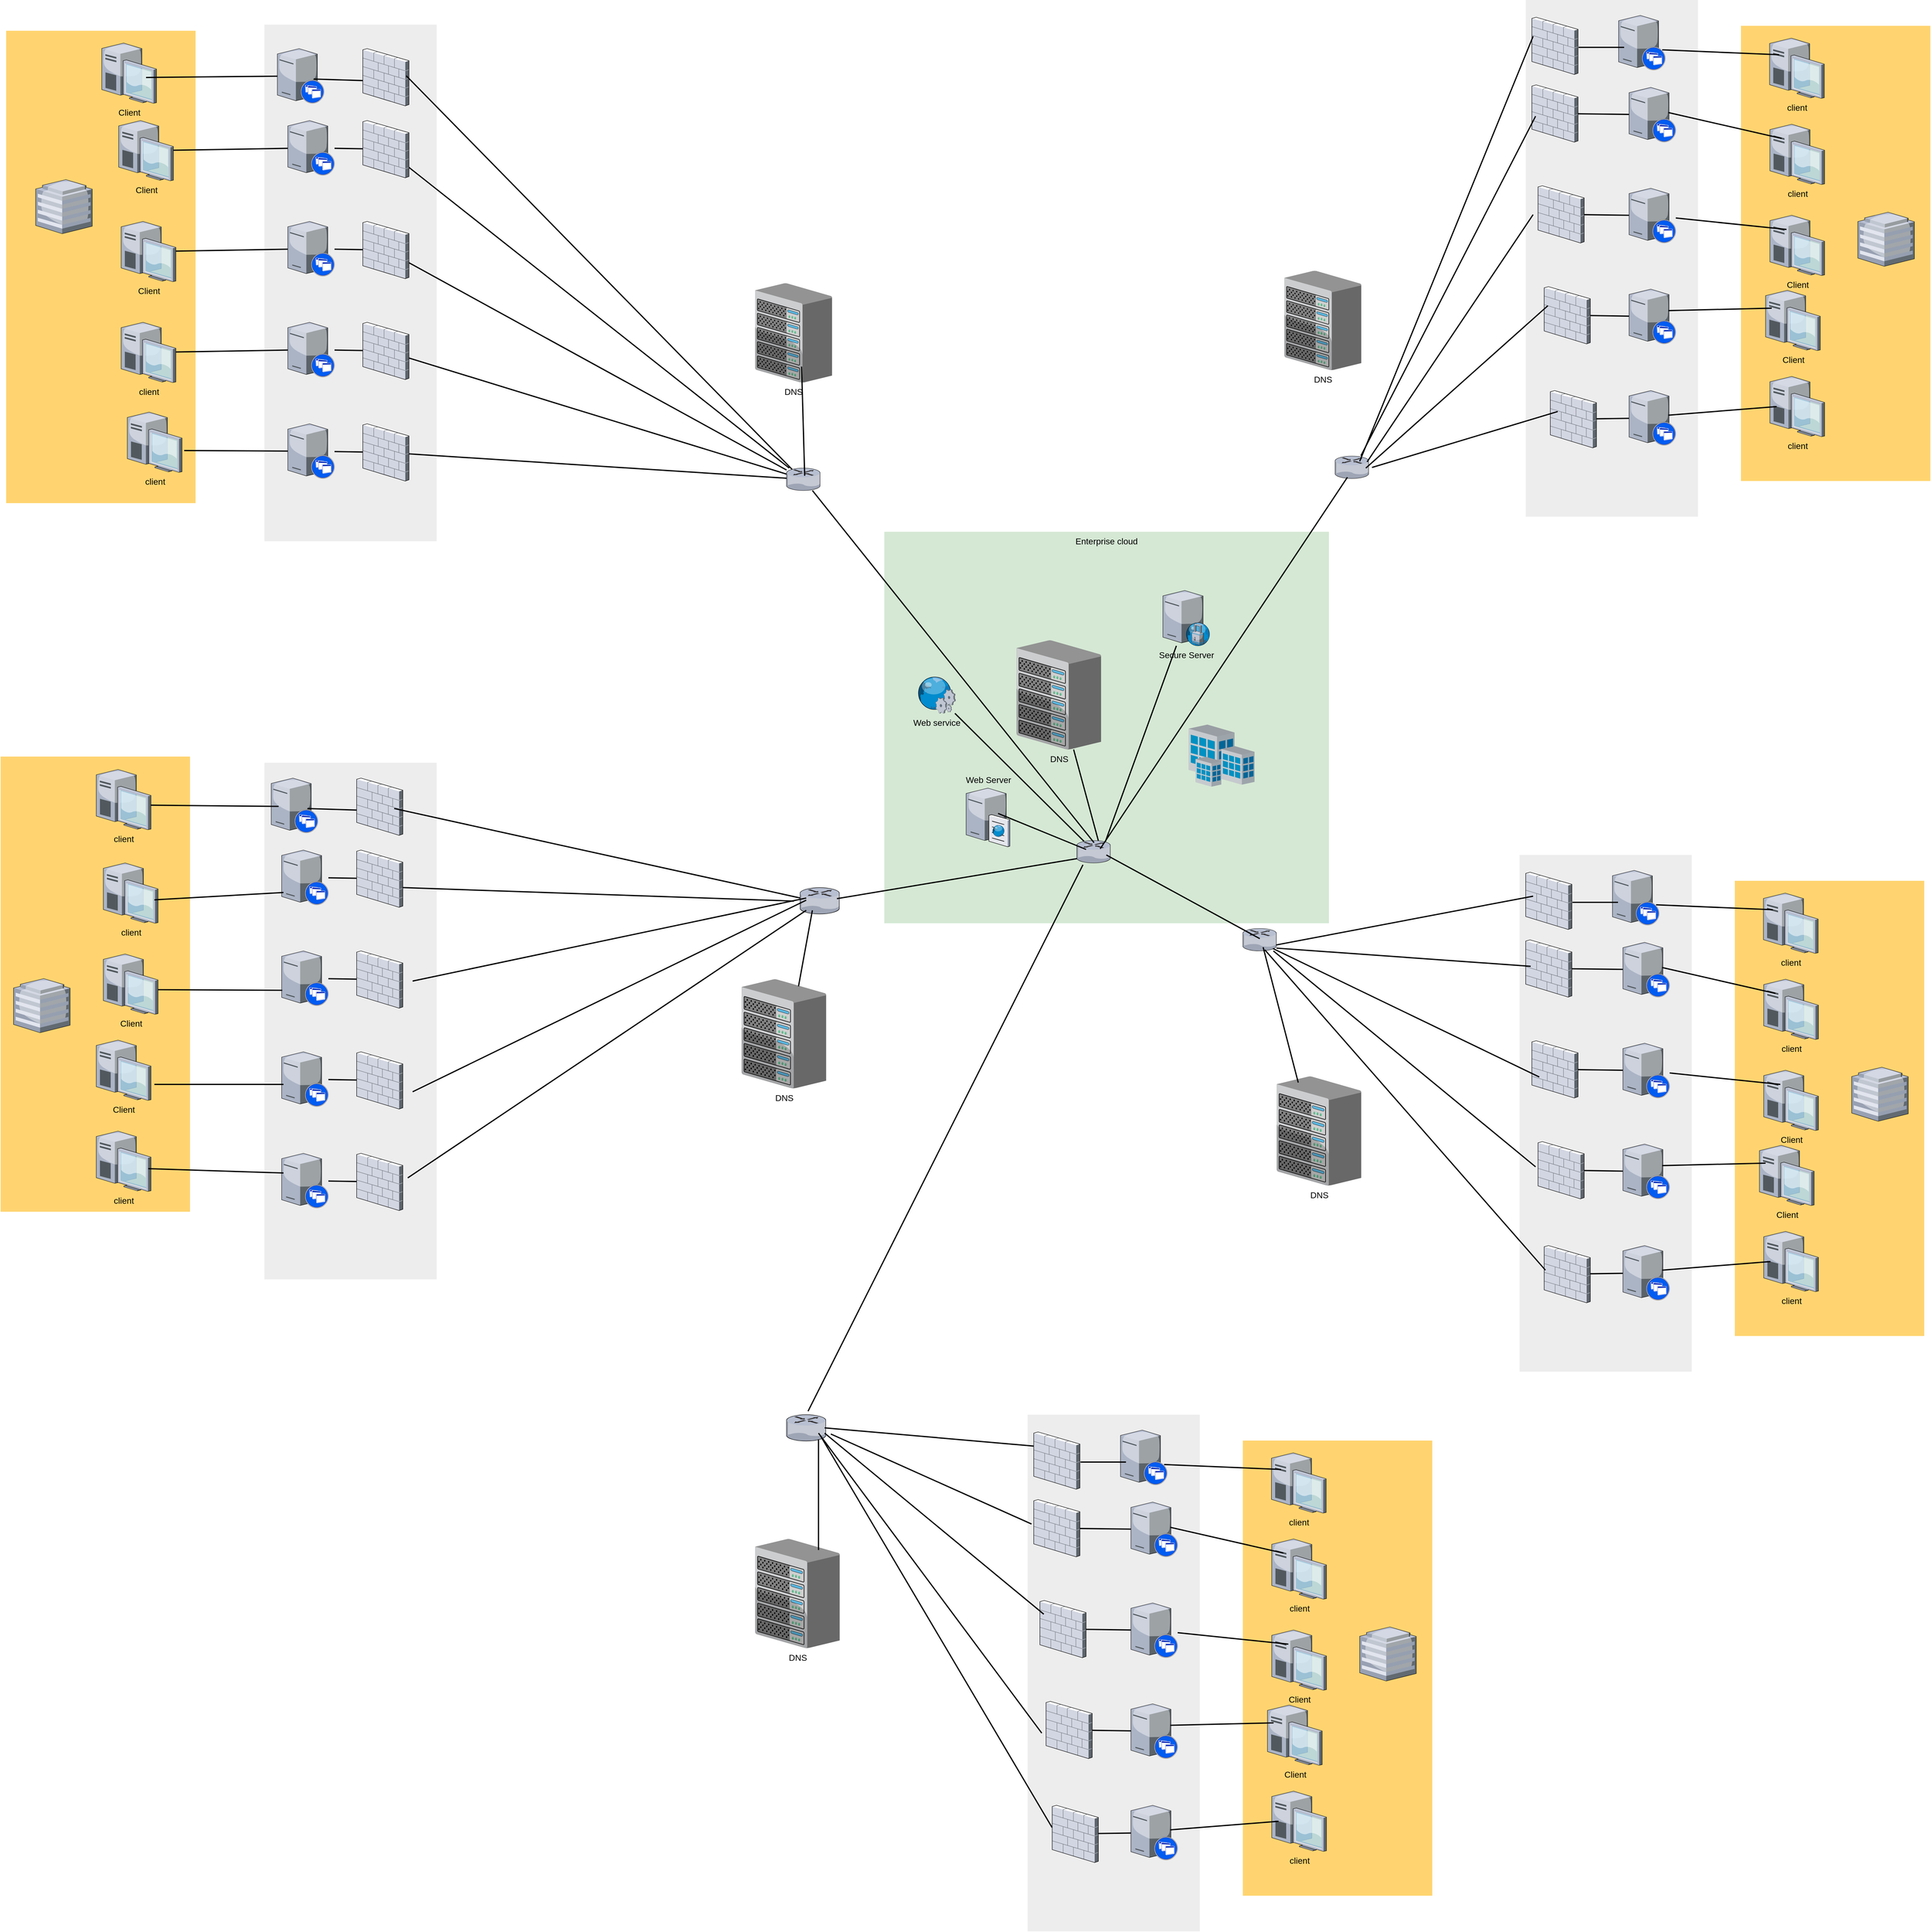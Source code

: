 <mxfile version="14.6.0" type="github">
  <diagram name="Page-1" id="e3a06f82-3646-2815-327d-82caf3d4e204">
    <mxGraphModel dx="2555" dy="2319" grid="1" gridSize="10" guides="1" tooltips="1" connect="1" arrows="1" fold="1" page="1" pageScale="1.5" pageWidth="1169" pageHeight="826" background="none" math="0" shadow="0">
      <root>
        <mxCell id="0" style=";html=1;" />
        <mxCell id="1" style=";html=1;" parent="0" />
        <mxCell id="P6aFjznf5wXrOGxqrEdG-6" value="" style="whiteSpace=wrap;html=1;fillColor=#FFD470;gradientColor=none;fontSize=14;strokeColor=none;verticalAlign=top;rotation=-180;" vertex="1" parent="1">
          <mxGeometry x="170" y="1190" width="308" height="740" as="geometry" />
        </mxCell>
        <mxCell id="6a7d8f32e03d9370-60" value="Enterprise cloud" style="whiteSpace=wrap;html=1;fillColor=#d5e8d4;fontSize=14;strokeColor=none;verticalAlign=top;" parent="1" vertex="1">
          <mxGeometry x="1607" y="824.5" width="723" height="636.5" as="geometry" />
        </mxCell>
        <mxCell id="6a7d8f32e03d9370-59" value="" style="whiteSpace=wrap;html=1;fillColor=#EDEDED;fontSize=14;strokeColor=none;verticalAlign=top;" parent="1" vertex="1">
          <mxGeometry x="599" width="280" height="840" as="geometry" />
        </mxCell>
        <mxCell id="6a7d8f32e03d9370-57" value="" style="whiteSpace=wrap;html=1;fillColor=#FFD470;gradientColor=none;fontSize=14;strokeColor=none;verticalAlign=top;" parent="1" vertex="1">
          <mxGeometry x="179" y="10" width="308" height="768" as="geometry" />
        </mxCell>
        <mxCell id="6a7d8f32e03d9370-35" style="edgeStyle=none;rounded=0;html=1;startSize=10;endSize=10;jettySize=auto;orthogonalLoop=1;fontSize=14;endArrow=none;endFill=0;strokeWidth=2;" parent="1" target="6a7d8f32e03d9370-9" edge="1">
          <mxGeometry relative="1" as="geometry">
            <mxPoint x="468.5" y="692.524" as="sourcePoint" />
          </mxGeometry>
        </mxCell>
        <mxCell id="6a7d8f32e03d9370-34" style="edgeStyle=none;rounded=0;html=1;startSize=10;endSize=10;jettySize=auto;orthogonalLoop=1;fontSize=14;endArrow=none;endFill=0;strokeWidth=2;" parent="1" source="6a7d8f32e03d9370-3" target="6a7d8f32e03d9370-10" edge="1">
          <mxGeometry relative="1" as="geometry" />
        </mxCell>
        <mxCell id="6a7d8f32e03d9370-3" value="client" style="verticalLabelPosition=bottom;aspect=fixed;html=1;verticalAlign=top;strokeColor=none;shape=mxgraph.citrix.desktop;fillColor=#66B2FF;gradientColor=#0066CC;fontSize=14;" parent="1" vertex="1">
          <mxGeometry x="366.0" y="484.0" width="89" height="98" as="geometry" />
        </mxCell>
        <mxCell id="6a7d8f32e03d9370-33" style="edgeStyle=none;rounded=0;html=1;startSize=10;endSize=10;jettySize=auto;orthogonalLoop=1;fontSize=14;endArrow=none;endFill=0;strokeWidth=2;" parent="1" source="6a7d8f32e03d9370-4" target="6a7d8f32e03d9370-11" edge="1">
          <mxGeometry relative="1" as="geometry" />
        </mxCell>
        <mxCell id="6a7d8f32e03d9370-4" value="Client" style="verticalLabelPosition=bottom;aspect=fixed;html=1;verticalAlign=top;strokeColor=none;shape=mxgraph.citrix.desktop;fillColor=#66B2FF;gradientColor=#0066CC;fontSize=14;" parent="1" vertex="1">
          <mxGeometry x="366.0" y="320.0" width="89" height="98" as="geometry" />
        </mxCell>
        <mxCell id="6a7d8f32e03d9370-32" style="edgeStyle=none;rounded=0;html=1;startSize=10;endSize=10;jettySize=auto;orthogonalLoop=1;fontSize=14;endArrow=none;endFill=0;strokeWidth=2;" parent="1" source="6a7d8f32e03d9370-5" target="6a7d8f32e03d9370-12" edge="1">
          <mxGeometry relative="1" as="geometry" />
        </mxCell>
        <mxCell id="6a7d8f32e03d9370-5" value="Client" style="verticalLabelPosition=bottom;aspect=fixed;html=1;verticalAlign=top;strokeColor=none;shape=mxgraph.citrix.desktop;fillColor=#66B2FF;gradientColor=#0066CC;fontSize=14;" parent="1" vertex="1">
          <mxGeometry x="362.0" y="156.0" width="89" height="98" as="geometry" />
        </mxCell>
        <mxCell id="6a7d8f32e03d9370-40" style="edgeStyle=none;rounded=0;html=1;startSize=10;endSize=10;jettySize=auto;orthogonalLoop=1;fontSize=14;endArrow=none;endFill=0;strokeWidth=2;" parent="1" source="6a7d8f32e03d9370-9" target="6a7d8f32e03d9370-20" edge="1">
          <mxGeometry relative="1" as="geometry" />
        </mxCell>
        <mxCell id="6a7d8f32e03d9370-9" value="" style="verticalLabelPosition=bottom;aspect=fixed;html=1;verticalAlign=top;strokeColor=none;shape=mxgraph.citrix.xenapp_server;fillColor=#66B2FF;gradientColor=#0066CC;fontSize=14;" parent="1" vertex="1">
          <mxGeometry x="637.0" y="649" width="76" height="89" as="geometry" />
        </mxCell>
        <mxCell id="6a7d8f32e03d9370-41" style="edgeStyle=none;rounded=0;html=1;startSize=10;endSize=10;jettySize=auto;orthogonalLoop=1;fontSize=14;endArrow=none;endFill=0;strokeWidth=2;" parent="1" source="6a7d8f32e03d9370-10" target="6a7d8f32e03d9370-19" edge="1">
          <mxGeometry relative="1" as="geometry" />
        </mxCell>
        <mxCell id="6a7d8f32e03d9370-10" value="" style="verticalLabelPosition=bottom;aspect=fixed;html=1;verticalAlign=top;strokeColor=none;shape=mxgraph.citrix.xenapp_server;fillColor=#66B2FF;gradientColor=#0066CC;fontSize=14;" parent="1" vertex="1">
          <mxGeometry x="637.0" y="484" width="76" height="89" as="geometry" />
        </mxCell>
        <mxCell id="6a7d8f32e03d9370-42" style="edgeStyle=none;rounded=0;html=1;startSize=10;endSize=10;jettySize=auto;orthogonalLoop=1;fontSize=14;endArrow=none;endFill=0;strokeWidth=2;" parent="1" source="6a7d8f32e03d9370-11" target="6a7d8f32e03d9370-18" edge="1">
          <mxGeometry relative="1" as="geometry" />
        </mxCell>
        <mxCell id="6a7d8f32e03d9370-11" value="" style="verticalLabelPosition=bottom;aspect=fixed;html=1;verticalAlign=top;strokeColor=none;shape=mxgraph.citrix.xenapp_server;fillColor=#66B2FF;gradientColor=#0066CC;fontSize=14;" parent="1" vertex="1">
          <mxGeometry x="637.0" y="320" width="76" height="89" as="geometry" />
        </mxCell>
        <mxCell id="6a7d8f32e03d9370-43" style="edgeStyle=none;rounded=0;html=1;startSize=10;endSize=10;jettySize=auto;orthogonalLoop=1;fontSize=14;endArrow=none;endFill=0;strokeWidth=2;" parent="1" source="6a7d8f32e03d9370-12" target="6a7d8f32e03d9370-17" edge="1">
          <mxGeometry relative="1" as="geometry" />
        </mxCell>
        <mxCell id="6a7d8f32e03d9370-12" value="" style="verticalLabelPosition=bottom;aspect=fixed;html=1;verticalAlign=top;strokeColor=none;shape=mxgraph.citrix.xenapp_server;fillColor=#66B2FF;gradientColor=#0066CC;fontSize=14;" parent="1" vertex="1">
          <mxGeometry x="637.0" y="156" width="76" height="89" as="geometry" />
        </mxCell>
        <mxCell id="6a7d8f32e03d9370-50" style="edgeStyle=none;rounded=0;html=1;startSize=10;endSize=10;jettySize=auto;orthogonalLoop=1;fontSize=14;endArrow=none;endFill=0;strokeWidth=2;exitX=0.682;exitY=0.26;exitDx=0;exitDy=0;exitPerimeter=0;" parent="1" source="P6aFjznf5wXrOGxqrEdG-234" target="6a7d8f32e03d9370-16" edge="1">
          <mxGeometry relative="1" as="geometry" />
        </mxCell>
        <mxCell id="6a7d8f32e03d9370-56" style="edgeStyle=none;rounded=0;html=1;startSize=10;endSize=10;jettySize=auto;orthogonalLoop=1;fontSize=14;endArrow=none;endFill=0;strokeWidth=2;exitX=0.727;exitY=0.534;exitDx=0;exitDy=0;exitPerimeter=0;" parent="1" source="P6aFjznf5wXrOGxqrEdG-234" target="6a7d8f32e03d9370-25" edge="1">
          <mxGeometry relative="1" as="geometry" />
        </mxCell>
        <mxCell id="6a7d8f32e03d9370-13" value="" style="verticalLabelPosition=bottom;aspect=fixed;html=1;verticalAlign=top;strokeColor=none;shape=mxgraph.citrix.router;fillColor=#66B2FF;gradientColor=#0066CC;fontSize=14;" parent="1" vertex="1">
          <mxGeometry x="1448" y="721" width="55" height="36.5" as="geometry" />
        </mxCell>
        <mxCell id="6a7d8f32e03d9370-16" value="DNS" style="verticalLabelPosition=bottom;aspect=fixed;html=1;verticalAlign=top;strokeColor=none;shape=mxgraph.citrix.chassis;fillColor=#66B2FF;gradientColor=#0066CC;fontSize=14;" parent="1" vertex="1">
          <mxGeometry x="1822" y="1001" width="137.5" height="177.5" as="geometry" />
        </mxCell>
        <mxCell id="6a7d8f32e03d9370-44" style="edgeStyle=none;rounded=0;html=1;startSize=10;endSize=10;jettySize=auto;orthogonalLoop=1;fontSize=14;endArrow=none;endFill=0;strokeWidth=2;" parent="1" source="6a7d8f32e03d9370-17" target="6a7d8f32e03d9370-13" edge="1">
          <mxGeometry relative="1" as="geometry" />
        </mxCell>
        <mxCell id="6a7d8f32e03d9370-17" value="" style="verticalLabelPosition=bottom;aspect=fixed;html=1;verticalAlign=top;strokeColor=none;shape=mxgraph.citrix.firewall;fillColor=#66B2FF;gradientColor=#0066CC;fontSize=14;" parent="1" vertex="1">
          <mxGeometry x="759" y="156" width="75" height="93" as="geometry" />
        </mxCell>
        <mxCell id="6a7d8f32e03d9370-45" style="edgeStyle=none;rounded=0;html=1;startSize=10;endSize=10;jettySize=auto;orthogonalLoop=1;fontSize=14;endArrow=none;endFill=0;strokeWidth=2;" parent="1" source="6a7d8f32e03d9370-18" target="6a7d8f32e03d9370-13" edge="1">
          <mxGeometry relative="1" as="geometry" />
        </mxCell>
        <mxCell id="6a7d8f32e03d9370-18" value="" style="verticalLabelPosition=bottom;aspect=fixed;html=1;verticalAlign=top;strokeColor=none;shape=mxgraph.citrix.firewall;fillColor=#66B2FF;gradientColor=#0066CC;fontSize=14;" parent="1" vertex="1">
          <mxGeometry x="759" y="320" width="75" height="93" as="geometry" />
        </mxCell>
        <mxCell id="6a7d8f32e03d9370-46" style="edgeStyle=none;rounded=0;html=1;startSize=10;endSize=10;jettySize=auto;orthogonalLoop=1;fontSize=14;endArrow=none;endFill=0;strokeWidth=2;" parent="1" source="6a7d8f32e03d9370-19" target="6a7d8f32e03d9370-13" edge="1">
          <mxGeometry relative="1" as="geometry" />
        </mxCell>
        <mxCell id="6a7d8f32e03d9370-19" value="" style="verticalLabelPosition=bottom;aspect=fixed;html=1;verticalAlign=top;strokeColor=none;shape=mxgraph.citrix.firewall;fillColor=#66B2FF;gradientColor=#0066CC;fontSize=14;" parent="1" vertex="1">
          <mxGeometry x="759" y="484" width="75" height="93" as="geometry" />
        </mxCell>
        <mxCell id="6a7d8f32e03d9370-47" style="edgeStyle=none;rounded=0;html=1;startSize=10;endSize=10;jettySize=auto;orthogonalLoop=1;fontSize=14;endArrow=none;endFill=0;strokeWidth=2;" parent="1" source="6a7d8f32e03d9370-20" target="6a7d8f32e03d9370-13" edge="1">
          <mxGeometry relative="1" as="geometry" />
        </mxCell>
        <mxCell id="6a7d8f32e03d9370-20" value="" style="verticalLabelPosition=bottom;aspect=fixed;html=1;verticalAlign=top;strokeColor=none;shape=mxgraph.citrix.firewall;fillColor=#66B2FF;gradientColor=#0066CC;fontSize=14;" parent="1" vertex="1">
          <mxGeometry x="759" y="649" width="75" height="93" as="geometry" />
        </mxCell>
        <mxCell id="6a7d8f32e03d9370-24" value="" style="verticalLabelPosition=bottom;aspect=fixed;html=1;verticalAlign=top;strokeColor=none;shape=mxgraph.citrix.hq_enterprise;fillColor=#66B2FF;gradientColor=#0066CC;fontSize=14;" parent="1" vertex="1">
          <mxGeometry x="227" y="252" width="92" height="88" as="geometry" />
        </mxCell>
        <mxCell id="6a7d8f32e03d9370-25" value="Secure Server" style="verticalLabelPosition=bottom;aspect=fixed;html=1;verticalAlign=top;strokeColor=none;shape=mxgraph.citrix.proxy_server;fillColor=#66B2FF;gradientColor=#0066CC;fontSize=14;" parent="1" vertex="1">
          <mxGeometry x="2060" y="920" width="76.5" height="90" as="geometry" />
        </mxCell>
        <mxCell id="6a7d8f32e03d9370-49" style="edgeStyle=none;rounded=0;html=1;startSize=10;endSize=10;jettySize=auto;orthogonalLoop=1;fontSize=14;endArrow=none;endFill=0;strokeWidth=2;entryX=0.455;entryY=0.397;entryDx=0;entryDy=0;entryPerimeter=0;" parent="1" source="6a7d8f32e03d9370-30" target="P6aFjznf5wXrOGxqrEdG-234" edge="1">
          <mxGeometry relative="1" as="geometry" />
        </mxCell>
        <mxCell id="6a7d8f32e03d9370-30" value="Web service" style="verticalLabelPosition=bottom;aspect=fixed;html=1;verticalAlign=top;strokeColor=none;shape=mxgraph.citrix.web_service;fillColor=#66B2FF;gradientColor=#0066CC;fontSize=14;" parent="1" vertex="1">
          <mxGeometry x="1660" y="1059.75" width="63" height="60" as="geometry" />
        </mxCell>
        <mxCell id="6a7d8f32e03d9370-31" value="" style="verticalLabelPosition=bottom;aspect=fixed;html=1;verticalAlign=top;strokeColor=none;shape=mxgraph.citrix.site;fillColor=#66B2FF;gradientColor=#0066CC;fontSize=14;" parent="1" vertex="1">
          <mxGeometry x="2102" y="1138" width="107" height="101" as="geometry" />
        </mxCell>
        <mxCell id="P6aFjznf5wXrOGxqrEdG-2" value="client" style="verticalLabelPosition=bottom;aspect=fixed;html=1;verticalAlign=top;strokeColor=none;shape=mxgraph.citrix.desktop;fillColor=#66B2FF;gradientColor=#0066CC;fontSize=14;" vertex="1" parent="1">
          <mxGeometry x="337.0" y="1363" width="89" height="98" as="geometry" />
        </mxCell>
        <mxCell id="P6aFjznf5wXrOGxqrEdG-3" value="Client" style="verticalLabelPosition=bottom;aspect=fixed;html=1;verticalAlign=top;strokeColor=none;shape=mxgraph.citrix.desktop;fillColor=#66B2FF;gradientColor=#0066CC;fontSize=14;" vertex="1" parent="1">
          <mxGeometry x="337" y="1511" width="89" height="98" as="geometry" />
        </mxCell>
        <mxCell id="P6aFjznf5wXrOGxqrEdG-4" value="Client" style="verticalLabelPosition=bottom;aspect=fixed;html=1;verticalAlign=top;strokeColor=none;shape=mxgraph.citrix.desktop;fillColor=#66B2FF;gradientColor=#0066CC;fontSize=14;" vertex="1" parent="1">
          <mxGeometry x="325.5" y="1651" width="89" height="98" as="geometry" />
        </mxCell>
        <mxCell id="P6aFjznf5wXrOGxqrEdG-7" value="client" style="verticalLabelPosition=bottom;aspect=fixed;html=1;verticalAlign=top;strokeColor=none;shape=mxgraph.citrix.desktop;fillColor=#66B2FF;gradientColor=#0066CC;fontSize=14;" vertex="1" parent="1">
          <mxGeometry x="325.5" y="1799" width="89" height="98" as="geometry" />
        </mxCell>
        <mxCell id="P6aFjznf5wXrOGxqrEdG-8" value="Client" style="verticalLabelPosition=bottom;aspect=fixed;html=1;verticalAlign=top;strokeColor=none;shape=mxgraph.citrix.desktop;fillColor=#66B2FF;gradientColor=#0066CC;fontSize=14;" vertex="1" parent="1">
          <mxGeometry x="334.5" y="30.0" width="89" height="98" as="geometry" />
        </mxCell>
        <mxCell id="P6aFjznf5wXrOGxqrEdG-9" style="edgeStyle=none;rounded=0;html=1;startSize=10;endSize=10;jettySize=auto;orthogonalLoop=1;fontSize=14;endArrow=none;endFill=0;strokeWidth=2;exitX=0.809;exitY=0.571;exitDx=0;exitDy=0;exitPerimeter=0;" edge="1" parent="1" source="P6aFjznf5wXrOGxqrEdG-8" target="P6aFjznf5wXrOGxqrEdG-10">
          <mxGeometry relative="1" as="geometry">
            <mxPoint x="461" y="214.254" as="sourcePoint" />
            <mxPoint x="640" y="200" as="targetPoint" />
          </mxGeometry>
        </mxCell>
        <mxCell id="P6aFjznf5wXrOGxqrEdG-10" value="" style="verticalLabelPosition=bottom;aspect=fixed;html=1;verticalAlign=top;strokeColor=none;shape=mxgraph.citrix.xenapp_server;fillColor=#66B2FF;gradientColor=#0066CC;fontSize=14;" vertex="1" parent="1">
          <mxGeometry x="620.0" y="39" width="76" height="89" as="geometry" />
        </mxCell>
        <mxCell id="P6aFjznf5wXrOGxqrEdG-11" value="" style="verticalLabelPosition=bottom;aspect=fixed;html=1;verticalAlign=top;strokeColor=none;shape=mxgraph.citrix.firewall;fillColor=#66B2FF;gradientColor=#0066CC;fontSize=14;" vertex="1" parent="1">
          <mxGeometry x="759" y="39" width="75" height="93" as="geometry" />
        </mxCell>
        <mxCell id="P6aFjznf5wXrOGxqrEdG-12" style="edgeStyle=none;rounded=0;html=1;startSize=10;endSize=10;jettySize=auto;orthogonalLoop=1;fontSize=14;endArrow=none;endFill=0;strokeWidth=2;entryX=0;entryY=0.559;entryDx=0;entryDy=0;entryPerimeter=0;exitX=0.776;exitY=0.556;exitDx=0;exitDy=0;exitPerimeter=0;" edge="1" parent="1" source="P6aFjznf5wXrOGxqrEdG-10" target="P6aFjznf5wXrOGxqrEdG-11">
          <mxGeometry relative="1" as="geometry">
            <mxPoint x="723" y="211.126" as="sourcePoint" />
            <mxPoint x="769" y="211.883" as="targetPoint" />
          </mxGeometry>
        </mxCell>
        <mxCell id="P6aFjznf5wXrOGxqrEdG-13" value="" style="whiteSpace=wrap;html=1;fillColor=#FFD470;gradientColor=none;fontSize=14;strokeColor=none;verticalAlign=top;rotation=-180;" vertex="1" parent="1">
          <mxGeometry x="3000" y="2" width="308" height="740" as="geometry" />
        </mxCell>
        <mxCell id="P6aFjznf5wXrOGxqrEdG-15" value="client" style="verticalLabelPosition=bottom;aspect=fixed;html=1;verticalAlign=top;strokeColor=none;shape=mxgraph.citrix.desktop;fillColor=#66B2FF;gradientColor=#0066CC;fontSize=14;" vertex="1" parent="1">
          <mxGeometry x="3047" y="162" width="89" height="98" as="geometry" />
        </mxCell>
        <mxCell id="P6aFjznf5wXrOGxqrEdG-16" value="Client" style="verticalLabelPosition=bottom;aspect=fixed;html=1;verticalAlign=top;strokeColor=none;shape=mxgraph.citrix.desktop;fillColor=#66B2FF;gradientColor=#0066CC;fontSize=14;" vertex="1" parent="1">
          <mxGeometry x="3047" y="310" width="89" height="98" as="geometry" />
        </mxCell>
        <mxCell id="P6aFjznf5wXrOGxqrEdG-17" value="Client" style="verticalLabelPosition=bottom;aspect=fixed;html=1;verticalAlign=top;strokeColor=none;shape=mxgraph.citrix.desktop;fillColor=#66B2FF;gradientColor=#0066CC;fontSize=14;" vertex="1" parent="1">
          <mxGeometry x="3040" y="432" width="89" height="98" as="geometry" />
        </mxCell>
        <mxCell id="P6aFjznf5wXrOGxqrEdG-18" value="client" style="verticalLabelPosition=bottom;aspect=fixed;html=1;verticalAlign=top;strokeColor=none;shape=mxgraph.citrix.desktop;fillColor=#66B2FF;gradientColor=#0066CC;fontSize=14;" vertex="1" parent="1">
          <mxGeometry x="3047" y="572" width="89" height="98" as="geometry" />
        </mxCell>
        <mxCell id="P6aFjznf5wXrOGxqrEdG-26" value="" style="verticalLabelPosition=bottom;aspect=fixed;html=1;verticalAlign=top;strokeColor=none;shape=mxgraph.citrix.hq_enterprise;fillColor=#66B2FF;gradientColor=#0066CC;fontSize=14;" vertex="1" parent="1">
          <mxGeometry x="191" y="1551" width="92" height="88" as="geometry" />
        </mxCell>
        <mxCell id="P6aFjznf5wXrOGxqrEdG-27" value="client" style="verticalLabelPosition=bottom;aspect=fixed;html=1;verticalAlign=top;strokeColor=none;shape=mxgraph.citrix.desktop;fillColor=#66B2FF;gradientColor=#0066CC;fontSize=14;" vertex="1" parent="1">
          <mxGeometry x="376.0" y="630" width="89" height="98" as="geometry" />
        </mxCell>
        <mxCell id="P6aFjznf5wXrOGxqrEdG-28" value="client" style="verticalLabelPosition=bottom;aspect=fixed;html=1;verticalAlign=top;strokeColor=none;shape=mxgraph.citrix.desktop;fillColor=#66B2FF;gradientColor=#0066CC;fontSize=14;" vertex="1" parent="1">
          <mxGeometry x="325.5" y="1211" width="89" height="98" as="geometry" />
        </mxCell>
        <mxCell id="P6aFjznf5wXrOGxqrEdG-29" value="client" style="verticalLabelPosition=bottom;aspect=fixed;html=1;verticalAlign=top;strokeColor=none;shape=mxgraph.citrix.desktop;fillColor=#66B2FF;gradientColor=#0066CC;fontSize=14;" vertex="1" parent="1">
          <mxGeometry x="3046.5" y="22" width="89" height="98" as="geometry" />
        </mxCell>
        <mxCell id="P6aFjznf5wXrOGxqrEdG-32" value="" style="verticalLabelPosition=bottom;aspect=fixed;html=1;verticalAlign=top;strokeColor=none;shape=mxgraph.citrix.hq_enterprise;fillColor=#66B2FF;gradientColor=#0066CC;fontSize=14;" vertex="1" parent="1">
          <mxGeometry x="3190" y="305" width="92" height="88" as="geometry" />
        </mxCell>
        <mxCell id="P6aFjznf5wXrOGxqrEdG-37" style="edgeStyle=none;rounded=0;html=1;startSize=10;endSize=10;jettySize=auto;orthogonalLoop=1;fontSize=14;endArrow=none;endFill=0;strokeWidth=2;entryX=0.166;entryY=0.059;entryDx=0;entryDy=0;entryPerimeter=0;" edge="1" parent="1" target="6a7d8f32e03d9370-13">
          <mxGeometry relative="1" as="geometry">
            <mxPoint x="829.59" y="83.144" as="sourcePoint" />
            <mxPoint x="1448.003" y="572.0" as="targetPoint" />
          </mxGeometry>
        </mxCell>
        <mxCell id="P6aFjznf5wXrOGxqrEdG-39" value="" style="verticalLabelPosition=bottom;aspect=fixed;html=1;verticalAlign=top;strokeColor=none;shape=mxgraph.citrix.router;fillColor=#66B2FF;gradientColor=#0066CC;fontSize=14;" vertex="1" parent="1">
          <mxGeometry x="2340" y="701.5" width="55" height="36.5" as="geometry" />
        </mxCell>
        <mxCell id="P6aFjznf5wXrOGxqrEdG-42" value="" style="whiteSpace=wrap;html=1;fillColor=#EDEDED;fontSize=14;strokeColor=none;verticalAlign=top;" vertex="1" parent="1">
          <mxGeometry x="2650" y="-40" width="280" height="840" as="geometry" />
        </mxCell>
        <mxCell id="P6aFjznf5wXrOGxqrEdG-43" style="edgeStyle=none;rounded=0;html=1;startSize=10;endSize=10;jettySize=auto;orthogonalLoop=1;fontSize=14;endArrow=none;endFill=0;strokeWidth=2;" edge="1" parent="1" source="P6aFjznf5wXrOGxqrEdG-44" target="P6aFjznf5wXrOGxqrEdG-60">
          <mxGeometry relative="1" as="geometry" />
        </mxCell>
        <mxCell id="P6aFjznf5wXrOGxqrEdG-44" value="" style="verticalLabelPosition=bottom;aspect=fixed;html=1;verticalAlign=top;strokeColor=none;shape=mxgraph.citrix.xenapp_server;fillColor=#66B2FF;gradientColor=#0066CC;fontSize=14;" vertex="1" parent="1">
          <mxGeometry x="2818" y="595" width="76" height="89" as="geometry" />
        </mxCell>
        <mxCell id="P6aFjznf5wXrOGxqrEdG-45" style="edgeStyle=none;rounded=0;html=1;startSize=10;endSize=10;jettySize=auto;orthogonalLoop=1;fontSize=14;endArrow=none;endFill=0;strokeWidth=2;" edge="1" parent="1" source="P6aFjznf5wXrOGxqrEdG-46" target="P6aFjznf5wXrOGxqrEdG-58">
          <mxGeometry relative="1" as="geometry" />
        </mxCell>
        <mxCell id="P6aFjznf5wXrOGxqrEdG-46" value="" style="verticalLabelPosition=bottom;aspect=fixed;html=1;verticalAlign=top;strokeColor=none;shape=mxgraph.citrix.xenapp_server;fillColor=#66B2FF;gradientColor=#0066CC;fontSize=14;" vertex="1" parent="1">
          <mxGeometry x="2818" y="430" width="76" height="89" as="geometry" />
        </mxCell>
        <mxCell id="P6aFjznf5wXrOGxqrEdG-47" style="edgeStyle=none;rounded=0;html=1;startSize=10;endSize=10;jettySize=auto;orthogonalLoop=1;fontSize=14;endArrow=none;endFill=0;strokeWidth=2;" edge="1" parent="1" source="P6aFjznf5wXrOGxqrEdG-48" target="P6aFjznf5wXrOGxqrEdG-56">
          <mxGeometry relative="1" as="geometry" />
        </mxCell>
        <mxCell id="P6aFjznf5wXrOGxqrEdG-48" value="" style="verticalLabelPosition=bottom;aspect=fixed;html=1;verticalAlign=top;strokeColor=none;shape=mxgraph.citrix.xenapp_server;fillColor=#66B2FF;gradientColor=#0066CC;fontSize=14;" vertex="1" parent="1">
          <mxGeometry x="2818" y="266" width="76" height="89" as="geometry" />
        </mxCell>
        <mxCell id="P6aFjznf5wXrOGxqrEdG-49" style="edgeStyle=none;rounded=0;html=1;startSize=10;endSize=10;jettySize=auto;orthogonalLoop=1;fontSize=14;endArrow=none;endFill=0;strokeWidth=2;" edge="1" parent="1" source="P6aFjznf5wXrOGxqrEdG-50" target="P6aFjznf5wXrOGxqrEdG-54">
          <mxGeometry relative="1" as="geometry" />
        </mxCell>
        <mxCell id="P6aFjznf5wXrOGxqrEdG-50" value="" style="verticalLabelPosition=bottom;aspect=fixed;html=1;verticalAlign=top;strokeColor=none;shape=mxgraph.citrix.xenapp_server;fillColor=#66B2FF;gradientColor=#0066CC;fontSize=14;" vertex="1" parent="1">
          <mxGeometry x="2818" y="102" width="76" height="89" as="geometry" />
        </mxCell>
        <mxCell id="P6aFjznf5wXrOGxqrEdG-54" value="" style="verticalLabelPosition=bottom;aspect=fixed;html=1;verticalAlign=top;strokeColor=none;shape=mxgraph.citrix.firewall;fillColor=#66B2FF;gradientColor=#0066CC;fontSize=14;" vertex="1" parent="1">
          <mxGeometry x="2660" y="98" width="75" height="93" as="geometry" />
        </mxCell>
        <mxCell id="P6aFjznf5wXrOGxqrEdG-56" value="" style="verticalLabelPosition=bottom;aspect=fixed;html=1;verticalAlign=top;strokeColor=none;shape=mxgraph.citrix.firewall;fillColor=#66B2FF;gradientColor=#0066CC;fontSize=14;" vertex="1" parent="1">
          <mxGeometry x="2670" y="262" width="75" height="93" as="geometry" />
        </mxCell>
        <mxCell id="P6aFjznf5wXrOGxqrEdG-58" value="" style="verticalLabelPosition=bottom;aspect=fixed;html=1;verticalAlign=top;strokeColor=none;shape=mxgraph.citrix.firewall;fillColor=#66B2FF;gradientColor=#0066CC;fontSize=14;" vertex="1" parent="1">
          <mxGeometry x="2680" y="426" width="75" height="93" as="geometry" />
        </mxCell>
        <mxCell id="P6aFjznf5wXrOGxqrEdG-60" value="" style="verticalLabelPosition=bottom;aspect=fixed;html=1;verticalAlign=top;strokeColor=none;shape=mxgraph.citrix.firewall;fillColor=#66B2FF;gradientColor=#0066CC;fontSize=14;" vertex="1" parent="1">
          <mxGeometry x="2690" y="595" width="75" height="93" as="geometry" />
        </mxCell>
        <mxCell id="P6aFjznf5wXrOGxqrEdG-61" value="" style="verticalLabelPosition=bottom;aspect=fixed;html=1;verticalAlign=top;strokeColor=none;shape=mxgraph.citrix.xenapp_server;fillColor=#66B2FF;gradientColor=#0066CC;fontSize=14;" vertex="1" parent="1">
          <mxGeometry x="2801" y="-15" width="76" height="89" as="geometry" />
        </mxCell>
        <mxCell id="P6aFjznf5wXrOGxqrEdG-62" value="" style="verticalLabelPosition=bottom;aspect=fixed;html=1;verticalAlign=top;strokeColor=none;shape=mxgraph.citrix.firewall;fillColor=#66B2FF;gradientColor=#0066CC;fontSize=14;" vertex="1" parent="1">
          <mxGeometry x="2660" y="-12" width="75" height="93" as="geometry" />
        </mxCell>
        <mxCell id="P6aFjznf5wXrOGxqrEdG-83" value="" style="whiteSpace=wrap;html=1;fillColor=#EDEDED;fontSize=14;strokeColor=none;verticalAlign=top;" vertex="1" parent="1">
          <mxGeometry x="599" y="1200" width="280" height="840" as="geometry" />
        </mxCell>
        <mxCell id="P6aFjznf5wXrOGxqrEdG-84" style="edgeStyle=none;rounded=0;html=1;startSize=10;endSize=10;jettySize=auto;orthogonalLoop=1;fontSize=14;endArrow=none;endFill=0;strokeWidth=2;" edge="1" parent="1" source="P6aFjznf5wXrOGxqrEdG-85" target="P6aFjznf5wXrOGxqrEdG-95">
          <mxGeometry relative="1" as="geometry" />
        </mxCell>
        <mxCell id="P6aFjznf5wXrOGxqrEdG-85" value="" style="verticalLabelPosition=bottom;aspect=fixed;html=1;verticalAlign=top;strokeColor=none;shape=mxgraph.citrix.xenapp_server;fillColor=#66B2FF;gradientColor=#0066CC;fontSize=14;" vertex="1" parent="1">
          <mxGeometry x="627" y="1835" width="76" height="89" as="geometry" />
        </mxCell>
        <mxCell id="P6aFjznf5wXrOGxqrEdG-86" style="edgeStyle=none;rounded=0;html=1;startSize=10;endSize=10;jettySize=auto;orthogonalLoop=1;fontSize=14;endArrow=none;endFill=0;strokeWidth=2;" edge="1" parent="1" source="P6aFjznf5wXrOGxqrEdG-87" target="P6aFjznf5wXrOGxqrEdG-94">
          <mxGeometry relative="1" as="geometry" />
        </mxCell>
        <mxCell id="P6aFjznf5wXrOGxqrEdG-87" value="" style="verticalLabelPosition=bottom;aspect=fixed;html=1;verticalAlign=top;strokeColor=none;shape=mxgraph.citrix.xenapp_server;fillColor=#66B2FF;gradientColor=#0066CC;fontSize=14;" vertex="1" parent="1">
          <mxGeometry x="627" y="1670" width="76" height="89" as="geometry" />
        </mxCell>
        <mxCell id="P6aFjznf5wXrOGxqrEdG-88" style="edgeStyle=none;rounded=0;html=1;startSize=10;endSize=10;jettySize=auto;orthogonalLoop=1;fontSize=14;endArrow=none;endFill=0;strokeWidth=2;" edge="1" parent="1" source="P6aFjznf5wXrOGxqrEdG-89" target="P6aFjznf5wXrOGxqrEdG-93">
          <mxGeometry relative="1" as="geometry" />
        </mxCell>
        <mxCell id="P6aFjznf5wXrOGxqrEdG-89" value="" style="verticalLabelPosition=bottom;aspect=fixed;html=1;verticalAlign=top;strokeColor=none;shape=mxgraph.citrix.xenapp_server;fillColor=#66B2FF;gradientColor=#0066CC;fontSize=14;" vertex="1" parent="1">
          <mxGeometry x="627" y="1506" width="76" height="89" as="geometry" />
        </mxCell>
        <mxCell id="P6aFjznf5wXrOGxqrEdG-90" style="edgeStyle=none;rounded=0;html=1;startSize=10;endSize=10;jettySize=auto;orthogonalLoop=1;fontSize=14;endArrow=none;endFill=0;strokeWidth=2;" edge="1" parent="1" source="P6aFjznf5wXrOGxqrEdG-91" target="P6aFjznf5wXrOGxqrEdG-92">
          <mxGeometry relative="1" as="geometry" />
        </mxCell>
        <mxCell id="P6aFjznf5wXrOGxqrEdG-91" value="" style="verticalLabelPosition=bottom;aspect=fixed;html=1;verticalAlign=top;strokeColor=none;shape=mxgraph.citrix.xenapp_server;fillColor=#66B2FF;gradientColor=#0066CC;fontSize=14;" vertex="1" parent="1">
          <mxGeometry x="627" y="1342" width="76" height="89" as="geometry" />
        </mxCell>
        <mxCell id="P6aFjznf5wXrOGxqrEdG-92" value="" style="verticalLabelPosition=bottom;aspect=fixed;html=1;verticalAlign=top;strokeColor=none;shape=mxgraph.citrix.firewall;fillColor=#66B2FF;gradientColor=#0066CC;fontSize=14;" vertex="1" parent="1">
          <mxGeometry x="749" y="1342" width="75" height="93" as="geometry" />
        </mxCell>
        <mxCell id="P6aFjznf5wXrOGxqrEdG-93" value="" style="verticalLabelPosition=bottom;aspect=fixed;html=1;verticalAlign=top;strokeColor=none;shape=mxgraph.citrix.firewall;fillColor=#66B2FF;gradientColor=#0066CC;fontSize=14;" vertex="1" parent="1">
          <mxGeometry x="749" y="1506" width="75" height="93" as="geometry" />
        </mxCell>
        <mxCell id="P6aFjznf5wXrOGxqrEdG-94" value="" style="verticalLabelPosition=bottom;aspect=fixed;html=1;verticalAlign=top;strokeColor=none;shape=mxgraph.citrix.firewall;fillColor=#66B2FF;gradientColor=#0066CC;fontSize=14;" vertex="1" parent="1">
          <mxGeometry x="749" y="1670" width="75" height="93" as="geometry" />
        </mxCell>
        <mxCell id="P6aFjznf5wXrOGxqrEdG-95" value="" style="verticalLabelPosition=bottom;aspect=fixed;html=1;verticalAlign=top;strokeColor=none;shape=mxgraph.citrix.firewall;fillColor=#66B2FF;gradientColor=#0066CC;fontSize=14;" vertex="1" parent="1">
          <mxGeometry x="749" y="1835" width="75" height="93" as="geometry" />
        </mxCell>
        <mxCell id="P6aFjznf5wXrOGxqrEdG-96" value="" style="verticalLabelPosition=bottom;aspect=fixed;html=1;verticalAlign=top;strokeColor=none;shape=mxgraph.citrix.xenapp_server;fillColor=#66B2FF;gradientColor=#0066CC;fontSize=14;" vertex="1" parent="1">
          <mxGeometry x="610" y="1225" width="76" height="89" as="geometry" />
        </mxCell>
        <mxCell id="P6aFjznf5wXrOGxqrEdG-97" value="" style="verticalLabelPosition=bottom;aspect=fixed;html=1;verticalAlign=top;strokeColor=none;shape=mxgraph.citrix.firewall;fillColor=#66B2FF;gradientColor=#0066CC;fontSize=14;" vertex="1" parent="1">
          <mxGeometry x="749" y="1225" width="75" height="93" as="geometry" />
        </mxCell>
        <mxCell id="P6aFjznf5wXrOGxqrEdG-98" style="edgeStyle=none;rounded=0;html=1;startSize=10;endSize=10;jettySize=auto;orthogonalLoop=1;fontSize=14;endArrow=none;endFill=0;strokeWidth=2;entryX=0;entryY=0.559;entryDx=0;entryDy=0;entryPerimeter=0;exitX=0.776;exitY=0.556;exitDx=0;exitDy=0;exitPerimeter=0;" edge="1" parent="1" source="P6aFjznf5wXrOGxqrEdG-96" target="P6aFjznf5wXrOGxqrEdG-97">
          <mxGeometry relative="1" as="geometry">
            <mxPoint x="713" y="1397.126" as="sourcePoint" />
            <mxPoint x="759" y="1397.883" as="targetPoint" />
          </mxGeometry>
        </mxCell>
        <mxCell id="P6aFjznf5wXrOGxqrEdG-145" style="edgeStyle=none;rounded=0;html=1;startSize=10;endSize=10;jettySize=auto;orthogonalLoop=1;fontSize=14;endArrow=none;endFill=0;strokeWidth=2;entryX=0.078;entryY=0.418;entryDx=0;entryDy=0;entryPerimeter=0;" edge="1" parent="1" target="P6aFjznf5wXrOGxqrEdG-146">
          <mxGeometry relative="1" as="geometry">
            <mxPoint x="810" y="1274.436" as="sourcePoint" />
            <mxPoint x="1424" y="1313.998" as="targetPoint" />
          </mxGeometry>
        </mxCell>
        <mxCell id="P6aFjznf5wXrOGxqrEdG-146" value="" style="verticalLabelPosition=bottom;aspect=fixed;html=1;verticalAlign=top;strokeColor=none;shape=mxgraph.citrix.router;fillColor=#66B2FF;gradientColor=#0066CC;fontSize=14;" vertex="1" parent="1">
          <mxGeometry x="1470" y="1403.13" width="64.42" height="42.75" as="geometry" />
        </mxCell>
        <mxCell id="P6aFjznf5wXrOGxqrEdG-147" style="edgeStyle=none;rounded=0;html=1;startSize=10;endSize=10;jettySize=auto;orthogonalLoop=1;fontSize=14;endArrow=none;endFill=0;strokeWidth=2;exitX=1;exitY=0.656;exitDx=0;exitDy=0;exitPerimeter=0;" edge="1" parent="1" source="P6aFjznf5wXrOGxqrEdG-92">
          <mxGeometry relative="1" as="geometry">
            <mxPoint x="820" y="1284.436" as="sourcePoint" />
            <mxPoint x="1460" y="1425" as="targetPoint" />
          </mxGeometry>
        </mxCell>
        <mxCell id="P6aFjznf5wXrOGxqrEdG-148" style="edgeStyle=none;rounded=0;html=1;startSize=10;endSize=10;jettySize=auto;orthogonalLoop=1;fontSize=14;endArrow=none;endFill=0;strokeWidth=2;exitX=1.213;exitY=0.527;exitDx=0;exitDy=0;exitPerimeter=0;" edge="1" parent="1" source="P6aFjznf5wXrOGxqrEdG-93">
          <mxGeometry relative="1" as="geometry">
            <mxPoint x="834" y="1413.008" as="sourcePoint" />
            <mxPoint x="1480" y="1420" as="targetPoint" />
          </mxGeometry>
        </mxCell>
        <mxCell id="P6aFjznf5wXrOGxqrEdG-149" style="edgeStyle=none;rounded=0;html=1;startSize=10;endSize=10;jettySize=auto;orthogonalLoop=1;fontSize=14;endArrow=none;endFill=0;strokeWidth=2;exitX=1.213;exitY=0.699;exitDx=0;exitDy=0;exitPerimeter=0;entryX=0.155;entryY=0.476;entryDx=0;entryDy=0;entryPerimeter=0;" edge="1" parent="1" source="P6aFjznf5wXrOGxqrEdG-94" target="P6aFjznf5wXrOGxqrEdG-146">
          <mxGeometry relative="1" as="geometry">
            <mxPoint x="849.975" y="1565.011" as="sourcePoint" />
            <mxPoint x="1410" y="1633" as="targetPoint" />
          </mxGeometry>
        </mxCell>
        <mxCell id="P6aFjznf5wXrOGxqrEdG-150" style="edgeStyle=none;rounded=0;html=1;startSize=10;endSize=10;jettySize=auto;orthogonalLoop=1;fontSize=14;endArrow=none;endFill=0;strokeWidth=2;exitX=1.107;exitY=0.43;exitDx=0;exitDy=0;exitPerimeter=0;" edge="1" parent="1" source="P6aFjznf5wXrOGxqrEdG-95">
          <mxGeometry relative="1" as="geometry">
            <mxPoint x="849.975" y="1745.007" as="sourcePoint" />
            <mxPoint x="1480" y="1440" as="targetPoint" />
          </mxGeometry>
        </mxCell>
        <mxCell id="P6aFjznf5wXrOGxqrEdG-182" style="edgeStyle=none;rounded=0;html=1;startSize=10;endSize=10;jettySize=auto;orthogonalLoop=1;fontSize=14;endArrow=none;endFill=0;strokeWidth=2;entryX=0.158;entryY=0.517;entryDx=0;entryDy=0;entryPerimeter=0;exitX=0.994;exitY=0.592;exitDx=0;exitDy=0;exitPerimeter=0;" edge="1" parent="1" source="P6aFjznf5wXrOGxqrEdG-28" target="P6aFjznf5wXrOGxqrEdG-96">
          <mxGeometry relative="1" as="geometry">
            <mxPoint x="478.5" y="972.524" as="sourcePoint" />
            <mxPoint x="647" y="973.32" as="targetPoint" />
          </mxGeometry>
        </mxCell>
        <mxCell id="P6aFjznf5wXrOGxqrEdG-183" style="edgeStyle=none;rounded=0;html=1;startSize=10;endSize=10;jettySize=auto;orthogonalLoop=1;fontSize=14;endArrow=none;endFill=0;strokeWidth=2;entryX=0.039;entryY=0.775;entryDx=0;entryDy=0;entryPerimeter=0;exitX=0.933;exitY=0.612;exitDx=0;exitDy=0;exitPerimeter=0;" edge="1" parent="1" source="P6aFjznf5wXrOGxqrEdG-2" target="P6aFjznf5wXrOGxqrEdG-91">
          <mxGeometry relative="1" as="geometry">
            <mxPoint x="423.966" y="1279.016" as="sourcePoint" />
            <mxPoint x="632.008" y="1281.013" as="targetPoint" />
          </mxGeometry>
        </mxCell>
        <mxCell id="P6aFjznf5wXrOGxqrEdG-184" style="edgeStyle=none;rounded=0;html=1;startSize=10;endSize=10;jettySize=auto;orthogonalLoop=1;fontSize=14;endArrow=none;endFill=0;strokeWidth=2;entryX=0.013;entryY=0.719;entryDx=0;entryDy=0;entryPerimeter=0;exitX=1;exitY=0.592;exitDx=0;exitDy=0;exitPerimeter=0;" edge="1" parent="1" source="P6aFjznf5wXrOGxqrEdG-3" target="P6aFjznf5wXrOGxqrEdG-89">
          <mxGeometry relative="1" as="geometry">
            <mxPoint x="430.037" y="1432.976" as="sourcePoint" />
            <mxPoint x="643.992" y="1393.029" as="targetPoint" />
          </mxGeometry>
        </mxCell>
        <mxCell id="P6aFjznf5wXrOGxqrEdG-185" style="edgeStyle=none;rounded=0;html=1;startSize=10;endSize=10;jettySize=auto;orthogonalLoop=1;fontSize=14;endArrow=none;endFill=0;strokeWidth=2;entryX=0.039;entryY=0.596;entryDx=0;entryDy=0;entryPerimeter=0;exitX=1.062;exitY=0.735;exitDx=0;exitDy=0;exitPerimeter=0;" edge="1" parent="1" source="P6aFjznf5wXrOGxqrEdG-4" target="P6aFjznf5wXrOGxqrEdG-87">
          <mxGeometry relative="1" as="geometry">
            <mxPoint x="436" y="1579.016" as="sourcePoint" />
            <mxPoint x="637.988" y="1579.991" as="targetPoint" />
          </mxGeometry>
        </mxCell>
        <mxCell id="P6aFjznf5wXrOGxqrEdG-186" style="edgeStyle=none;rounded=0;html=1;startSize=10;endSize=10;jettySize=auto;orthogonalLoop=1;fontSize=14;endArrow=none;endFill=0;strokeWidth=2;entryX=0.039;entryY=0.36;entryDx=0;entryDy=0;entryPerimeter=0;exitX=0.949;exitY=0.622;exitDx=0;exitDy=0;exitPerimeter=0;" edge="1" parent="1" source="P6aFjznf5wXrOGxqrEdG-7" target="P6aFjznf5wXrOGxqrEdG-85">
          <mxGeometry relative="1" as="geometry">
            <mxPoint x="430" y="1870" as="sourcePoint" />
            <mxPoint x="639.964" y="1733.044" as="targetPoint" />
          </mxGeometry>
        </mxCell>
        <mxCell id="P6aFjznf5wXrOGxqrEdG-188" style="edgeStyle=none;rounded=0;html=1;startSize=10;endSize=10;jettySize=auto;orthogonalLoop=1;fontSize=14;endArrow=none;endFill=0;strokeWidth=2;entryX=1.013;entryY=0.527;entryDx=0;entryDy=0;entryPerimeter=0;exitX=0.118;exitY=0.584;exitDx=0;exitDy=0;exitPerimeter=0;" edge="1" parent="1" source="P6aFjznf5wXrOGxqrEdG-61" target="P6aFjznf5wXrOGxqrEdG-62">
          <mxGeometry relative="1" as="geometry">
            <mxPoint x="2828" y="156.021" as="sourcePoint" />
            <mxPoint x="2745" y="154.973" as="targetPoint" />
          </mxGeometry>
        </mxCell>
        <mxCell id="P6aFjznf5wXrOGxqrEdG-189" style="edgeStyle=none;rounded=0;html=1;startSize=10;endSize=10;jettySize=auto;orthogonalLoop=1;fontSize=14;endArrow=none;endFill=0;strokeWidth=2;entryX=0.934;entryY=0.629;entryDx=0;entryDy=0;entryPerimeter=0;exitX=0.174;exitY=0.276;exitDx=0;exitDy=0;exitPerimeter=0;" edge="1" parent="1" source="P6aFjznf5wXrOGxqrEdG-29" target="P6aFjznf5wXrOGxqrEdG-61">
          <mxGeometry relative="1" as="geometry">
            <mxPoint x="2819.968" y="46.976" as="sourcePoint" />
            <mxPoint x="2745.975" y="47.011" as="targetPoint" />
          </mxGeometry>
        </mxCell>
        <mxCell id="P6aFjznf5wXrOGxqrEdG-190" style="edgeStyle=none;rounded=0;html=1;startSize=10;endSize=10;jettySize=auto;orthogonalLoop=1;fontSize=14;endArrow=none;endFill=0;strokeWidth=2;entryX=0.842;entryY=0.461;entryDx=0;entryDy=0;entryPerimeter=0;exitX=0.213;exitY=0.235;exitDx=0;exitDy=0;exitPerimeter=0;" edge="1" parent="1" source="P6aFjznf5wXrOGxqrEdG-15" target="P6aFjznf5wXrOGxqrEdG-50">
          <mxGeometry relative="1" as="geometry">
            <mxPoint x="3071.986" y="59.048" as="sourcePoint" />
            <mxPoint x="2881.984" y="50.981" as="targetPoint" />
          </mxGeometry>
        </mxCell>
        <mxCell id="P6aFjznf5wXrOGxqrEdG-191" style="edgeStyle=none;rounded=0;html=1;startSize=10;endSize=10;jettySize=auto;orthogonalLoop=1;fontSize=14;endArrow=none;endFill=0;strokeWidth=2;exitX=0.303;exitY=0.235;exitDx=0;exitDy=0;exitPerimeter=0;" edge="1" parent="1" source="P6aFjznf5wXrOGxqrEdG-16" target="P6aFjznf5wXrOGxqrEdG-48">
          <mxGeometry relative="1" as="geometry">
            <mxPoint x="3075.957" y="195.03" as="sourcePoint" />
            <mxPoint x="2891.992" y="153.029" as="targetPoint" />
          </mxGeometry>
        </mxCell>
        <mxCell id="P6aFjznf5wXrOGxqrEdG-192" style="edgeStyle=none;rounded=0;html=1;startSize=10;endSize=10;jettySize=auto;orthogonalLoop=1;fontSize=14;endArrow=none;endFill=0;strokeWidth=2;exitX=0.112;exitY=0.296;exitDx=0;exitDy=0;exitPerimeter=0;entryX=0.842;entryY=0.393;entryDx=0;entryDy=0;entryPerimeter=0;" edge="1" parent="1" source="P6aFjznf5wXrOGxqrEdG-17" target="P6aFjznf5wXrOGxqrEdG-46">
          <mxGeometry relative="1" as="geometry">
            <mxPoint x="3083.967" y="343.03" as="sourcePoint" />
            <mxPoint x="2904" y="324.428" as="targetPoint" />
          </mxGeometry>
        </mxCell>
        <mxCell id="P6aFjznf5wXrOGxqrEdG-193" style="edgeStyle=none;rounded=0;html=1;startSize=10;endSize=10;jettySize=auto;orthogonalLoop=1;fontSize=14;endArrow=none;endFill=0;strokeWidth=2;exitX=0.124;exitY=0.5;exitDx=0;exitDy=0;exitPerimeter=0;entryX=0.842;entryY=0.449;entryDx=0;entryDy=0;entryPerimeter=0;" edge="1" parent="1" source="P6aFjznf5wXrOGxqrEdG-18" target="P6aFjznf5wXrOGxqrEdG-44">
          <mxGeometry relative="1" as="geometry">
            <mxPoint x="3059.968" y="471.008" as="sourcePoint" />
            <mxPoint x="2891.992" y="474.977" as="targetPoint" />
          </mxGeometry>
        </mxCell>
        <mxCell id="P6aFjznf5wXrOGxqrEdG-194" value="" style="whiteSpace=wrap;html=1;fillColor=#FFD470;gradientColor=none;fontSize=14;strokeColor=none;verticalAlign=top;rotation=-180;" vertex="1" parent="1">
          <mxGeometry x="2990" y="1392" width="308" height="740" as="geometry" />
        </mxCell>
        <mxCell id="P6aFjznf5wXrOGxqrEdG-195" value="client" style="verticalLabelPosition=bottom;aspect=fixed;html=1;verticalAlign=top;strokeColor=none;shape=mxgraph.citrix.desktop;fillColor=#66B2FF;gradientColor=#0066CC;fontSize=14;" vertex="1" parent="1">
          <mxGeometry x="3037" y="1552" width="89" height="98" as="geometry" />
        </mxCell>
        <mxCell id="P6aFjznf5wXrOGxqrEdG-196" value="Client" style="verticalLabelPosition=bottom;aspect=fixed;html=1;verticalAlign=top;strokeColor=none;shape=mxgraph.citrix.desktop;fillColor=#66B2FF;gradientColor=#0066CC;fontSize=14;" vertex="1" parent="1">
          <mxGeometry x="3037" y="1700" width="89" height="98" as="geometry" />
        </mxCell>
        <mxCell id="P6aFjznf5wXrOGxqrEdG-197" value="Client" style="verticalLabelPosition=bottom;aspect=fixed;html=1;verticalAlign=top;strokeColor=none;shape=mxgraph.citrix.desktop;fillColor=#66B2FF;gradientColor=#0066CC;fontSize=14;" vertex="1" parent="1">
          <mxGeometry x="3030" y="1822" width="89" height="98" as="geometry" />
        </mxCell>
        <mxCell id="P6aFjznf5wXrOGxqrEdG-198" value="client" style="verticalLabelPosition=bottom;aspect=fixed;html=1;verticalAlign=top;strokeColor=none;shape=mxgraph.citrix.desktop;fillColor=#66B2FF;gradientColor=#0066CC;fontSize=14;" vertex="1" parent="1">
          <mxGeometry x="3037" y="1962" width="89" height="98" as="geometry" />
        </mxCell>
        <mxCell id="P6aFjznf5wXrOGxqrEdG-199" value="client" style="verticalLabelPosition=bottom;aspect=fixed;html=1;verticalAlign=top;strokeColor=none;shape=mxgraph.citrix.desktop;fillColor=#66B2FF;gradientColor=#0066CC;fontSize=14;" vertex="1" parent="1">
          <mxGeometry x="3036.5" y="1412" width="89" height="98" as="geometry" />
        </mxCell>
        <mxCell id="P6aFjznf5wXrOGxqrEdG-200" value="" style="verticalLabelPosition=bottom;aspect=fixed;html=1;verticalAlign=top;strokeColor=none;shape=mxgraph.citrix.hq_enterprise;fillColor=#66B2FF;gradientColor=#0066CC;fontSize=14;" vertex="1" parent="1">
          <mxGeometry x="3180" y="1695" width="92" height="88" as="geometry" />
        </mxCell>
        <mxCell id="P6aFjznf5wXrOGxqrEdG-201" value="" style="verticalLabelPosition=bottom;aspect=fixed;html=1;verticalAlign=top;strokeColor=none;shape=mxgraph.citrix.router;fillColor=#66B2FF;gradientColor=#0066CC;fontSize=14;" vertex="1" parent="1">
          <mxGeometry x="2190" y="1469.5" width="55" height="36.5" as="geometry" />
        </mxCell>
        <mxCell id="P6aFjznf5wXrOGxqrEdG-202" value="" style="whiteSpace=wrap;html=1;fillColor=#EDEDED;fontSize=14;strokeColor=none;verticalAlign=top;" vertex="1" parent="1">
          <mxGeometry x="2640" y="1350" width="280" height="840" as="geometry" />
        </mxCell>
        <mxCell id="P6aFjznf5wXrOGxqrEdG-203" style="edgeStyle=none;rounded=0;html=1;startSize=10;endSize=10;jettySize=auto;orthogonalLoop=1;fontSize=14;endArrow=none;endFill=0;strokeWidth=2;" edge="1" parent="1" source="P6aFjznf5wXrOGxqrEdG-204" target="P6aFjznf5wXrOGxqrEdG-214">
          <mxGeometry relative="1" as="geometry" />
        </mxCell>
        <mxCell id="P6aFjznf5wXrOGxqrEdG-204" value="" style="verticalLabelPosition=bottom;aspect=fixed;html=1;verticalAlign=top;strokeColor=none;shape=mxgraph.citrix.xenapp_server;fillColor=#66B2FF;gradientColor=#0066CC;fontSize=14;" vertex="1" parent="1">
          <mxGeometry x="2808" y="1985" width="76" height="89" as="geometry" />
        </mxCell>
        <mxCell id="P6aFjznf5wXrOGxqrEdG-205" style="edgeStyle=none;rounded=0;html=1;startSize=10;endSize=10;jettySize=auto;orthogonalLoop=1;fontSize=14;endArrow=none;endFill=0;strokeWidth=2;" edge="1" parent="1" source="P6aFjznf5wXrOGxqrEdG-206" target="P6aFjznf5wXrOGxqrEdG-213">
          <mxGeometry relative="1" as="geometry" />
        </mxCell>
        <mxCell id="P6aFjznf5wXrOGxqrEdG-206" value="" style="verticalLabelPosition=bottom;aspect=fixed;html=1;verticalAlign=top;strokeColor=none;shape=mxgraph.citrix.xenapp_server;fillColor=#66B2FF;gradientColor=#0066CC;fontSize=14;" vertex="1" parent="1">
          <mxGeometry x="2808" y="1820" width="76" height="89" as="geometry" />
        </mxCell>
        <mxCell id="P6aFjznf5wXrOGxqrEdG-207" style="edgeStyle=none;rounded=0;html=1;startSize=10;endSize=10;jettySize=auto;orthogonalLoop=1;fontSize=14;endArrow=none;endFill=0;strokeWidth=2;" edge="1" parent="1" source="P6aFjznf5wXrOGxqrEdG-208" target="P6aFjznf5wXrOGxqrEdG-212">
          <mxGeometry relative="1" as="geometry" />
        </mxCell>
        <mxCell id="P6aFjznf5wXrOGxqrEdG-208" value="" style="verticalLabelPosition=bottom;aspect=fixed;html=1;verticalAlign=top;strokeColor=none;shape=mxgraph.citrix.xenapp_server;fillColor=#66B2FF;gradientColor=#0066CC;fontSize=14;" vertex="1" parent="1">
          <mxGeometry x="2808" y="1656" width="76" height="89" as="geometry" />
        </mxCell>
        <mxCell id="P6aFjznf5wXrOGxqrEdG-209" style="edgeStyle=none;rounded=0;html=1;startSize=10;endSize=10;jettySize=auto;orthogonalLoop=1;fontSize=14;endArrow=none;endFill=0;strokeWidth=2;" edge="1" parent="1" source="P6aFjznf5wXrOGxqrEdG-210" target="P6aFjznf5wXrOGxqrEdG-211">
          <mxGeometry relative="1" as="geometry" />
        </mxCell>
        <mxCell id="P6aFjznf5wXrOGxqrEdG-210" value="" style="verticalLabelPosition=bottom;aspect=fixed;html=1;verticalAlign=top;strokeColor=none;shape=mxgraph.citrix.xenapp_server;fillColor=#66B2FF;gradientColor=#0066CC;fontSize=14;" vertex="1" parent="1">
          <mxGeometry x="2808" y="1492" width="76" height="89" as="geometry" />
        </mxCell>
        <mxCell id="P6aFjznf5wXrOGxqrEdG-211" value="" style="verticalLabelPosition=bottom;aspect=fixed;html=1;verticalAlign=top;strokeColor=none;shape=mxgraph.citrix.firewall;fillColor=#66B2FF;gradientColor=#0066CC;fontSize=14;" vertex="1" parent="1">
          <mxGeometry x="2650" y="1488" width="75" height="93" as="geometry" />
        </mxCell>
        <mxCell id="P6aFjznf5wXrOGxqrEdG-212" value="" style="verticalLabelPosition=bottom;aspect=fixed;html=1;verticalAlign=top;strokeColor=none;shape=mxgraph.citrix.firewall;fillColor=#66B2FF;gradientColor=#0066CC;fontSize=14;" vertex="1" parent="1">
          <mxGeometry x="2660" y="1652" width="75" height="93" as="geometry" />
        </mxCell>
        <mxCell id="P6aFjznf5wXrOGxqrEdG-213" value="" style="verticalLabelPosition=bottom;aspect=fixed;html=1;verticalAlign=top;strokeColor=none;shape=mxgraph.citrix.firewall;fillColor=#66B2FF;gradientColor=#0066CC;fontSize=14;" vertex="1" parent="1">
          <mxGeometry x="2670" y="1816" width="75" height="93" as="geometry" />
        </mxCell>
        <mxCell id="P6aFjznf5wXrOGxqrEdG-214" value="" style="verticalLabelPosition=bottom;aspect=fixed;html=1;verticalAlign=top;strokeColor=none;shape=mxgraph.citrix.firewall;fillColor=#66B2FF;gradientColor=#0066CC;fontSize=14;" vertex="1" parent="1">
          <mxGeometry x="2680" y="1985" width="75" height="93" as="geometry" />
        </mxCell>
        <mxCell id="P6aFjznf5wXrOGxqrEdG-215" value="" style="verticalLabelPosition=bottom;aspect=fixed;html=1;verticalAlign=top;strokeColor=none;shape=mxgraph.citrix.xenapp_server;fillColor=#66B2FF;gradientColor=#0066CC;fontSize=14;" vertex="1" parent="1">
          <mxGeometry x="2791" y="1375" width="76" height="89" as="geometry" />
        </mxCell>
        <mxCell id="P6aFjznf5wXrOGxqrEdG-216" value="" style="verticalLabelPosition=bottom;aspect=fixed;html=1;verticalAlign=top;strokeColor=none;shape=mxgraph.citrix.firewall;fillColor=#66B2FF;gradientColor=#0066CC;fontSize=14;" vertex="1" parent="1">
          <mxGeometry x="2650" y="1378" width="75" height="93" as="geometry" />
        </mxCell>
        <mxCell id="P6aFjznf5wXrOGxqrEdG-217" style="edgeStyle=none;rounded=0;html=1;startSize=10;endSize=10;jettySize=auto;orthogonalLoop=1;fontSize=14;endArrow=none;endFill=0;strokeWidth=2;entryX=1.013;entryY=0.527;entryDx=0;entryDy=0;entryPerimeter=0;exitX=0.118;exitY=0.584;exitDx=0;exitDy=0;exitPerimeter=0;" edge="1" parent="1" source="P6aFjznf5wXrOGxqrEdG-215" target="P6aFjznf5wXrOGxqrEdG-216">
          <mxGeometry relative="1" as="geometry">
            <mxPoint x="2818" y="1546.021" as="sourcePoint" />
            <mxPoint x="2735" y="1544.973" as="targetPoint" />
          </mxGeometry>
        </mxCell>
        <mxCell id="P6aFjznf5wXrOGxqrEdG-218" style="edgeStyle=none;rounded=0;html=1;startSize=10;endSize=10;jettySize=auto;orthogonalLoop=1;fontSize=14;endArrow=none;endFill=0;strokeWidth=2;entryX=0.934;entryY=0.629;entryDx=0;entryDy=0;entryPerimeter=0;exitX=0.174;exitY=0.276;exitDx=0;exitDy=0;exitPerimeter=0;" edge="1" parent="1" source="P6aFjznf5wXrOGxqrEdG-199" target="P6aFjznf5wXrOGxqrEdG-215">
          <mxGeometry relative="1" as="geometry">
            <mxPoint x="2809.968" y="1436.976" as="sourcePoint" />
            <mxPoint x="2735.975" y="1437.011" as="targetPoint" />
          </mxGeometry>
        </mxCell>
        <mxCell id="P6aFjznf5wXrOGxqrEdG-219" style="edgeStyle=none;rounded=0;html=1;startSize=10;endSize=10;jettySize=auto;orthogonalLoop=1;fontSize=14;endArrow=none;endFill=0;strokeWidth=2;entryX=0.842;entryY=0.461;entryDx=0;entryDy=0;entryPerimeter=0;exitX=0.213;exitY=0.235;exitDx=0;exitDy=0;exitPerimeter=0;" edge="1" parent="1" source="P6aFjznf5wXrOGxqrEdG-195" target="P6aFjznf5wXrOGxqrEdG-210">
          <mxGeometry relative="1" as="geometry">
            <mxPoint x="3061.986" y="1449.048" as="sourcePoint" />
            <mxPoint x="2871.984" y="1440.981" as="targetPoint" />
          </mxGeometry>
        </mxCell>
        <mxCell id="P6aFjznf5wXrOGxqrEdG-220" style="edgeStyle=none;rounded=0;html=1;startSize=10;endSize=10;jettySize=auto;orthogonalLoop=1;fontSize=14;endArrow=none;endFill=0;strokeWidth=2;exitX=0.303;exitY=0.235;exitDx=0;exitDy=0;exitPerimeter=0;" edge="1" parent="1" source="P6aFjznf5wXrOGxqrEdG-196" target="P6aFjznf5wXrOGxqrEdG-208">
          <mxGeometry relative="1" as="geometry">
            <mxPoint x="3065.957" y="1585.03" as="sourcePoint" />
            <mxPoint x="2881.992" y="1543.029" as="targetPoint" />
          </mxGeometry>
        </mxCell>
        <mxCell id="P6aFjznf5wXrOGxqrEdG-221" style="edgeStyle=none;rounded=0;html=1;startSize=10;endSize=10;jettySize=auto;orthogonalLoop=1;fontSize=14;endArrow=none;endFill=0;strokeWidth=2;exitX=0.112;exitY=0.296;exitDx=0;exitDy=0;exitPerimeter=0;entryX=0.842;entryY=0.393;entryDx=0;entryDy=0;entryPerimeter=0;" edge="1" parent="1" source="P6aFjznf5wXrOGxqrEdG-197" target="P6aFjznf5wXrOGxqrEdG-206">
          <mxGeometry relative="1" as="geometry">
            <mxPoint x="3073.967" y="1733.03" as="sourcePoint" />
            <mxPoint x="2894" y="1714.428" as="targetPoint" />
          </mxGeometry>
        </mxCell>
        <mxCell id="P6aFjznf5wXrOGxqrEdG-222" style="edgeStyle=none;rounded=0;html=1;startSize=10;endSize=10;jettySize=auto;orthogonalLoop=1;fontSize=14;endArrow=none;endFill=0;strokeWidth=2;exitX=0.124;exitY=0.5;exitDx=0;exitDy=0;exitPerimeter=0;entryX=0.842;entryY=0.449;entryDx=0;entryDy=0;entryPerimeter=0;" edge="1" parent="1" source="P6aFjznf5wXrOGxqrEdG-198" target="P6aFjznf5wXrOGxqrEdG-204">
          <mxGeometry relative="1" as="geometry">
            <mxPoint x="3049.968" y="1861.008" as="sourcePoint" />
            <mxPoint x="2881.992" y="1864.977" as="targetPoint" />
          </mxGeometry>
        </mxCell>
        <mxCell id="P6aFjznf5wXrOGxqrEdG-224" style="edgeStyle=none;rounded=0;html=1;startSize=10;endSize=10;jettySize=auto;orthogonalLoop=1;fontSize=14;endArrow=none;endFill=0;strokeWidth=2;entryX=0.764;entryY=-0.014;entryDx=0;entryDy=0;entryPerimeter=0;exitX=0.08;exitY=0.548;exitDx=0;exitDy=0;exitPerimeter=0;" edge="1" parent="1" source="P6aFjznf5wXrOGxqrEdG-54" target="P6aFjznf5wXrOGxqrEdG-39">
          <mxGeometry relative="1" as="geometry">
            <mxPoint x="2828" y="156.021" as="sourcePoint" />
            <mxPoint x="2745" y="154.973" as="targetPoint" />
          </mxGeometry>
        </mxCell>
        <mxCell id="P6aFjznf5wXrOGxqrEdG-225" style="edgeStyle=none;rounded=0;html=1;startSize=10;endSize=10;jettySize=auto;orthogonalLoop=1;fontSize=14;endArrow=none;endFill=0;strokeWidth=2;entryX=0.764;entryY=-0.014;entryDx=0;entryDy=0;entryPerimeter=0;exitX=-0.107;exitY=0.505;exitDx=0;exitDy=0;exitPerimeter=0;" edge="1" parent="1" source="P6aFjznf5wXrOGxqrEdG-56">
          <mxGeometry relative="1" as="geometry">
            <mxPoint x="2676" y="158.964" as="sourcePoint" />
            <mxPoint x="2392.02" y="710.989" as="targetPoint" />
          </mxGeometry>
        </mxCell>
        <mxCell id="P6aFjznf5wXrOGxqrEdG-226" style="edgeStyle=none;rounded=0;html=1;startSize=10;endSize=10;jettySize=auto;orthogonalLoop=1;fontSize=14;endArrow=none;endFill=0;strokeWidth=2;entryX=0.909;entryY=0.534;entryDx=0;entryDy=0;entryPerimeter=0;exitX=0.08;exitY=0.333;exitDx=0;exitDy=0;exitPerimeter=0;" edge="1" parent="1" source="P6aFjznf5wXrOGxqrEdG-58" target="P6aFjznf5wXrOGxqrEdG-39">
          <mxGeometry relative="1" as="geometry">
            <mxPoint x="2671.975" y="318.965" as="sourcePoint" />
            <mxPoint x="2402.02" y="720.989" as="targetPoint" />
          </mxGeometry>
        </mxCell>
        <mxCell id="P6aFjznf5wXrOGxqrEdG-227" style="edgeStyle=none;rounded=0;html=1;startSize=10;endSize=10;jettySize=auto;orthogonalLoop=1;fontSize=14;endArrow=none;endFill=0;strokeWidth=2;exitX=0.16;exitY=0.366;exitDx=0;exitDy=0;exitPerimeter=0;" edge="1" parent="1" source="P6aFjznf5wXrOGxqrEdG-60">
          <mxGeometry relative="1" as="geometry">
            <mxPoint x="2696" y="466.969" as="sourcePoint" />
            <mxPoint x="2400" y="720" as="targetPoint" />
          </mxGeometry>
        </mxCell>
        <mxCell id="P6aFjznf5wXrOGxqrEdG-228" style="edgeStyle=none;rounded=0;html=1;startSize=10;endSize=10;jettySize=auto;orthogonalLoop=1;fontSize=14;endArrow=none;endFill=0;strokeWidth=2;entryX=0.727;entryY=0.233;entryDx=0;entryDy=0;entryPerimeter=0;exitX=0.027;exitY=0.333;exitDx=0;exitDy=0;exitPerimeter=0;" edge="1" parent="1" source="P6aFjznf5wXrOGxqrEdG-62" target="P6aFjznf5wXrOGxqrEdG-39">
          <mxGeometry relative="1" as="geometry">
            <mxPoint x="2676" y="158.964" as="sourcePoint" />
            <mxPoint x="2392.02" y="710.989" as="targetPoint" />
          </mxGeometry>
        </mxCell>
        <mxCell id="P6aFjznf5wXrOGxqrEdG-229" style="edgeStyle=none;rounded=0;html=1;startSize=10;endSize=10;jettySize=auto;orthogonalLoop=1;fontSize=14;endArrow=none;endFill=0;strokeWidth=2;exitX=0.16;exitY=0.419;exitDx=0;exitDy=0;exitPerimeter=0;entryX=0.984;entryY=0.735;entryDx=0;entryDy=0;entryPerimeter=0;" edge="1" parent="1" source="P6aFjznf5wXrOGxqrEdG-216" target="P6aFjznf5wXrOGxqrEdG-201">
          <mxGeometry relative="1" as="geometry">
            <mxPoint x="2612" y="1551.998" as="sourcePoint" />
            <mxPoint x="2246" y="1368" as="targetPoint" />
            <Array as="points" />
          </mxGeometry>
        </mxCell>
        <mxCell id="P6aFjznf5wXrOGxqrEdG-230" style="edgeStyle=none;rounded=0;html=1;startSize=10;endSize=10;jettySize=auto;orthogonalLoop=1;fontSize=14;endArrow=none;endFill=0;strokeWidth=2;exitX=0.107;exitY=0.462;exitDx=0;exitDy=0;exitPerimeter=0;entryX=0.992;entryY=0.875;entryDx=0;entryDy=0;entryPerimeter=0;" edge="1" parent="1" source="P6aFjznf5wXrOGxqrEdG-211" target="P6aFjznf5wXrOGxqrEdG-201">
          <mxGeometry relative="1" as="geometry">
            <mxPoint x="2672" y="1426.967" as="sourcePoint" />
            <mxPoint x="2240" y="1410" as="targetPoint" />
          </mxGeometry>
        </mxCell>
        <mxCell id="P6aFjznf5wXrOGxqrEdG-231" style="edgeStyle=none;rounded=0;html=1;startSize=10;endSize=10;jettySize=auto;orthogonalLoop=1;fontSize=14;endArrow=none;endFill=0;strokeWidth=2;exitX=0.16;exitY=0.634;exitDx=0;exitDy=0;exitPerimeter=0;entryX=0.89;entryY=0.894;entryDx=0;entryDy=0;entryPerimeter=0;" edge="1" parent="1" source="P6aFjznf5wXrOGxqrEdG-212" target="P6aFjznf5wXrOGxqrEdG-201">
          <mxGeometry relative="1" as="geometry">
            <mxPoint x="2668.025" y="1540.966" as="sourcePoint" />
            <mxPoint x="2237.995" y="1387.01" as="targetPoint" />
          </mxGeometry>
        </mxCell>
        <mxCell id="P6aFjznf5wXrOGxqrEdG-232" style="edgeStyle=none;rounded=0;html=1;startSize=10;endSize=10;jettySize=auto;orthogonalLoop=1;fontSize=14;endArrow=none;endFill=0;strokeWidth=2;exitX=-0.053;exitY=0.441;exitDx=0;exitDy=0;exitPerimeter=0;" edge="1" parent="1" source="P6aFjznf5wXrOGxqrEdG-213" target="P6aFjznf5wXrOGxqrEdG-201">
          <mxGeometry relative="1" as="geometry">
            <mxPoint x="2682" y="1720.962" as="sourcePoint" />
            <mxPoint x="2247.995" y="1397.01" as="targetPoint" />
          </mxGeometry>
        </mxCell>
        <mxCell id="P6aFjznf5wXrOGxqrEdG-233" style="edgeStyle=none;rounded=0;html=1;startSize=10;endSize=10;jettySize=auto;orthogonalLoop=1;fontSize=14;endArrow=none;endFill=0;strokeWidth=2;exitX=0.027;exitY=0.43;exitDx=0;exitDy=0;exitPerimeter=0;entryX=0.649;entryY=0.951;entryDx=0;entryDy=0;entryPerimeter=0;" edge="1" parent="1" source="P6aFjznf5wXrOGxqrEdG-214" target="P6aFjznf5wXrOGxqrEdG-201">
          <mxGeometry relative="1" as="geometry">
            <mxPoint x="2676.025" y="1867.013" as="sourcePoint" />
            <mxPoint x="2257.995" y="1407.01" as="targetPoint" />
          </mxGeometry>
        </mxCell>
        <mxCell id="P6aFjznf5wXrOGxqrEdG-234" value="" style="verticalLabelPosition=bottom;aspect=fixed;html=1;verticalAlign=top;strokeColor=none;shape=mxgraph.citrix.router;fillColor=#66B2FF;gradientColor=#0066CC;fontSize=14;" vertex="1" parent="1">
          <mxGeometry x="1920" y="1326.5" width="55" height="36.5" as="geometry" />
        </mxCell>
        <mxCell id="P6aFjznf5wXrOGxqrEdG-235" value="Web Server" style="verticalLabelPosition=top;aspect=fixed;html=1;verticalAlign=bottom;strokeColor=none;shape=mxgraph.citrix.cache_server;fillColor=#66B2FF;gradientColor=#0066CC;fontSize=14;labelPosition=center;align=center;" vertex="1" parent="1">
          <mxGeometry x="1740" y="1239" width="71" height="97.5" as="geometry" />
        </mxCell>
        <mxCell id="P6aFjznf5wXrOGxqrEdG-236" style="edgeStyle=none;rounded=0;html=1;startSize=10;endSize=10;jettySize=auto;orthogonalLoop=1;fontSize=14;endArrow=none;endFill=0;strokeWidth=2;exitX=0.273;exitY=0.397;exitDx=0;exitDy=0;exitPerimeter=0;entryX=0.732;entryY=0.446;entryDx=0;entryDy=0;entryPerimeter=0;" edge="1" parent="1" source="P6aFjznf5wXrOGxqrEdG-234" target="P6aFjznf5wXrOGxqrEdG-235">
          <mxGeometry relative="1" as="geometry">
            <mxPoint x="1705.467" y="1063" as="sourcePoint" />
            <mxPoint x="1498.295" y="767.5" as="targetPoint" />
          </mxGeometry>
        </mxCell>
        <mxCell id="P6aFjznf5wXrOGxqrEdG-238" style="edgeStyle=none;rounded=0;html=1;startSize=10;endSize=10;jettySize=auto;orthogonalLoop=1;fontSize=14;endArrow=none;endFill=0;strokeWidth=2;" edge="1" parent="1" target="6a7d8f32e03d9370-13">
          <mxGeometry relative="1" as="geometry">
            <mxPoint x="1948" y="1330" as="sourcePoint" />
            <mxPoint x="1458" y="747.478" as="targetPoint" />
          </mxGeometry>
        </mxCell>
        <mxCell id="P6aFjznf5wXrOGxqrEdG-239" style="edgeStyle=none;rounded=0;html=1;startSize=10;endSize=10;jettySize=auto;orthogonalLoop=1;fontSize=14;endArrow=none;endFill=0;strokeWidth=2;exitX=0;exitY=0.808;exitDx=0;exitDy=0;exitPerimeter=0;entryX=0.931;entryY=0.418;entryDx=0;entryDy=0;entryPerimeter=0;" edge="1" parent="1" source="P6aFjznf5wXrOGxqrEdG-234" target="P6aFjznf5wXrOGxqrEdG-146">
          <mxGeometry relative="1" as="geometry">
            <mxPoint x="1962.505" y="1348.508" as="sourcePoint" />
            <mxPoint x="1500.027" y="767.5" as="targetPoint" />
          </mxGeometry>
        </mxCell>
        <mxCell id="P6aFjznf5wXrOGxqrEdG-240" style="edgeStyle=none;rounded=0;html=1;startSize=10;endSize=10;jettySize=auto;orthogonalLoop=1;fontSize=14;endArrow=none;endFill=0;strokeWidth=2;entryX=0.364;entryY=0.945;entryDx=0;entryDy=0;entryPerimeter=0;" edge="1" parent="1" target="P6aFjznf5wXrOGxqrEdG-39">
          <mxGeometry relative="1" as="geometry">
            <mxPoint x="1958" y="1340" as="sourcePoint" />
            <mxPoint x="1500.097" y="767.5" as="targetPoint" />
          </mxGeometry>
        </mxCell>
        <mxCell id="P6aFjznf5wXrOGxqrEdG-241" style="edgeStyle=none;rounded=0;html=1;startSize=10;endSize=10;jettySize=auto;orthogonalLoop=1;fontSize=14;endArrow=none;endFill=0;strokeWidth=2;entryX=0.5;entryY=0.452;entryDx=0;entryDy=0;entryPerimeter=0;" edge="1" parent="1" target="P6aFjznf5wXrOGxqrEdG-201">
          <mxGeometry relative="1" as="geometry">
            <mxPoint x="1968" y="1350" as="sourcePoint" />
            <mxPoint x="2370.02" y="745.992" as="targetPoint" />
          </mxGeometry>
        </mxCell>
        <mxCell id="P6aFjznf5wXrOGxqrEdG-242" value="" style="whiteSpace=wrap;html=1;fillColor=#FFD470;gradientColor=none;fontSize=14;strokeColor=none;verticalAlign=top;rotation=-180;" vertex="1" parent="1">
          <mxGeometry x="2190" y="2302" width="308" height="740" as="geometry" />
        </mxCell>
        <mxCell id="P6aFjznf5wXrOGxqrEdG-243" value="client" style="verticalLabelPosition=bottom;aspect=fixed;html=1;verticalAlign=top;strokeColor=none;shape=mxgraph.citrix.desktop;fillColor=#66B2FF;gradientColor=#0066CC;fontSize=14;" vertex="1" parent="1">
          <mxGeometry x="2237" y="2462" width="89" height="98" as="geometry" />
        </mxCell>
        <mxCell id="P6aFjznf5wXrOGxqrEdG-244" value="Client" style="verticalLabelPosition=bottom;aspect=fixed;html=1;verticalAlign=top;strokeColor=none;shape=mxgraph.citrix.desktop;fillColor=#66B2FF;gradientColor=#0066CC;fontSize=14;" vertex="1" parent="1">
          <mxGeometry x="2237" y="2610" width="89" height="98" as="geometry" />
        </mxCell>
        <mxCell id="P6aFjznf5wXrOGxqrEdG-245" value="Client" style="verticalLabelPosition=bottom;aspect=fixed;html=1;verticalAlign=top;strokeColor=none;shape=mxgraph.citrix.desktop;fillColor=#66B2FF;gradientColor=#0066CC;fontSize=14;" vertex="1" parent="1">
          <mxGeometry x="2230" y="2732" width="89" height="98" as="geometry" />
        </mxCell>
        <mxCell id="P6aFjznf5wXrOGxqrEdG-246" value="client" style="verticalLabelPosition=bottom;aspect=fixed;html=1;verticalAlign=top;strokeColor=none;shape=mxgraph.citrix.desktop;fillColor=#66B2FF;gradientColor=#0066CC;fontSize=14;" vertex="1" parent="1">
          <mxGeometry x="2237" y="2872" width="89" height="98" as="geometry" />
        </mxCell>
        <mxCell id="P6aFjznf5wXrOGxqrEdG-247" value="client" style="verticalLabelPosition=bottom;aspect=fixed;html=1;verticalAlign=top;strokeColor=none;shape=mxgraph.citrix.desktop;fillColor=#66B2FF;gradientColor=#0066CC;fontSize=14;" vertex="1" parent="1">
          <mxGeometry x="2236.5" y="2322" width="89" height="98" as="geometry" />
        </mxCell>
        <mxCell id="P6aFjznf5wXrOGxqrEdG-248" value="" style="verticalLabelPosition=bottom;aspect=fixed;html=1;verticalAlign=top;strokeColor=none;shape=mxgraph.citrix.hq_enterprise;fillColor=#66B2FF;gradientColor=#0066CC;fontSize=14;" vertex="1" parent="1">
          <mxGeometry x="2380" y="2605" width="92" height="88" as="geometry" />
        </mxCell>
        <mxCell id="P6aFjznf5wXrOGxqrEdG-249" value="" style="whiteSpace=wrap;html=1;fillColor=#EDEDED;fontSize=14;strokeColor=none;verticalAlign=top;" vertex="1" parent="1">
          <mxGeometry x="1840" y="2260" width="280" height="840" as="geometry" />
        </mxCell>
        <mxCell id="P6aFjznf5wXrOGxqrEdG-250" style="edgeStyle=none;rounded=0;html=1;startSize=10;endSize=10;jettySize=auto;orthogonalLoop=1;fontSize=14;endArrow=none;endFill=0;strokeWidth=2;" edge="1" parent="1" source="P6aFjznf5wXrOGxqrEdG-251" target="P6aFjznf5wXrOGxqrEdG-261">
          <mxGeometry relative="1" as="geometry" />
        </mxCell>
        <mxCell id="P6aFjznf5wXrOGxqrEdG-251" value="" style="verticalLabelPosition=bottom;aspect=fixed;html=1;verticalAlign=top;strokeColor=none;shape=mxgraph.citrix.xenapp_server;fillColor=#66B2FF;gradientColor=#0066CC;fontSize=14;" vertex="1" parent="1">
          <mxGeometry x="2008" y="2895" width="76" height="89" as="geometry" />
        </mxCell>
        <mxCell id="P6aFjznf5wXrOGxqrEdG-252" style="edgeStyle=none;rounded=0;html=1;startSize=10;endSize=10;jettySize=auto;orthogonalLoop=1;fontSize=14;endArrow=none;endFill=0;strokeWidth=2;" edge="1" parent="1" source="P6aFjznf5wXrOGxqrEdG-253" target="P6aFjznf5wXrOGxqrEdG-260">
          <mxGeometry relative="1" as="geometry" />
        </mxCell>
        <mxCell id="P6aFjznf5wXrOGxqrEdG-253" value="" style="verticalLabelPosition=bottom;aspect=fixed;html=1;verticalAlign=top;strokeColor=none;shape=mxgraph.citrix.xenapp_server;fillColor=#66B2FF;gradientColor=#0066CC;fontSize=14;" vertex="1" parent="1">
          <mxGeometry x="2008" y="2730" width="76" height="89" as="geometry" />
        </mxCell>
        <mxCell id="P6aFjznf5wXrOGxqrEdG-254" style="edgeStyle=none;rounded=0;html=1;startSize=10;endSize=10;jettySize=auto;orthogonalLoop=1;fontSize=14;endArrow=none;endFill=0;strokeWidth=2;" edge="1" parent="1" source="P6aFjznf5wXrOGxqrEdG-255" target="P6aFjznf5wXrOGxqrEdG-259">
          <mxGeometry relative="1" as="geometry" />
        </mxCell>
        <mxCell id="P6aFjznf5wXrOGxqrEdG-255" value="" style="verticalLabelPosition=bottom;aspect=fixed;html=1;verticalAlign=top;strokeColor=none;shape=mxgraph.citrix.xenapp_server;fillColor=#66B2FF;gradientColor=#0066CC;fontSize=14;" vertex="1" parent="1">
          <mxGeometry x="2008" y="2566" width="76" height="89" as="geometry" />
        </mxCell>
        <mxCell id="P6aFjznf5wXrOGxqrEdG-256" style="edgeStyle=none;rounded=0;html=1;startSize=10;endSize=10;jettySize=auto;orthogonalLoop=1;fontSize=14;endArrow=none;endFill=0;strokeWidth=2;" edge="1" parent="1" source="P6aFjznf5wXrOGxqrEdG-257" target="P6aFjznf5wXrOGxqrEdG-258">
          <mxGeometry relative="1" as="geometry" />
        </mxCell>
        <mxCell id="P6aFjznf5wXrOGxqrEdG-257" value="" style="verticalLabelPosition=bottom;aspect=fixed;html=1;verticalAlign=top;strokeColor=none;shape=mxgraph.citrix.xenapp_server;fillColor=#66B2FF;gradientColor=#0066CC;fontSize=14;" vertex="1" parent="1">
          <mxGeometry x="2008" y="2402" width="76" height="89" as="geometry" />
        </mxCell>
        <mxCell id="P6aFjznf5wXrOGxqrEdG-258" value="" style="verticalLabelPosition=bottom;aspect=fixed;html=1;verticalAlign=top;strokeColor=none;shape=mxgraph.citrix.firewall;fillColor=#66B2FF;gradientColor=#0066CC;fontSize=14;" vertex="1" parent="1">
          <mxGeometry x="1850" y="2398" width="75" height="93" as="geometry" />
        </mxCell>
        <mxCell id="P6aFjznf5wXrOGxqrEdG-259" value="" style="verticalLabelPosition=bottom;aspect=fixed;html=1;verticalAlign=top;strokeColor=none;shape=mxgraph.citrix.firewall;fillColor=#66B2FF;gradientColor=#0066CC;fontSize=14;" vertex="1" parent="1">
          <mxGeometry x="1860" y="2562" width="75" height="93" as="geometry" />
        </mxCell>
        <mxCell id="P6aFjznf5wXrOGxqrEdG-260" value="" style="verticalLabelPosition=bottom;aspect=fixed;html=1;verticalAlign=top;strokeColor=none;shape=mxgraph.citrix.firewall;fillColor=#66B2FF;gradientColor=#0066CC;fontSize=14;" vertex="1" parent="1">
          <mxGeometry x="1870" y="2726" width="75" height="93" as="geometry" />
        </mxCell>
        <mxCell id="P6aFjznf5wXrOGxqrEdG-261" value="" style="verticalLabelPosition=bottom;aspect=fixed;html=1;verticalAlign=top;strokeColor=none;shape=mxgraph.citrix.firewall;fillColor=#66B2FF;gradientColor=#0066CC;fontSize=14;" vertex="1" parent="1">
          <mxGeometry x="1880" y="2895" width="75" height="93" as="geometry" />
        </mxCell>
        <mxCell id="P6aFjznf5wXrOGxqrEdG-262" value="" style="verticalLabelPosition=bottom;aspect=fixed;html=1;verticalAlign=top;strokeColor=none;shape=mxgraph.citrix.xenapp_server;fillColor=#66B2FF;gradientColor=#0066CC;fontSize=14;" vertex="1" parent="1">
          <mxGeometry x="1991" y="2285" width="76" height="89" as="geometry" />
        </mxCell>
        <mxCell id="P6aFjznf5wXrOGxqrEdG-263" value="" style="verticalLabelPosition=bottom;aspect=fixed;html=1;verticalAlign=top;strokeColor=none;shape=mxgraph.citrix.firewall;fillColor=#66B2FF;gradientColor=#0066CC;fontSize=14;" vertex="1" parent="1">
          <mxGeometry x="1850" y="2288" width="75" height="93" as="geometry" />
        </mxCell>
        <mxCell id="P6aFjznf5wXrOGxqrEdG-264" style="edgeStyle=none;rounded=0;html=1;startSize=10;endSize=10;jettySize=auto;orthogonalLoop=1;fontSize=14;endArrow=none;endFill=0;strokeWidth=2;entryX=1.013;entryY=0.527;entryDx=0;entryDy=0;entryPerimeter=0;exitX=0.118;exitY=0.584;exitDx=0;exitDy=0;exitPerimeter=0;" edge="1" parent="1" source="P6aFjznf5wXrOGxqrEdG-262" target="P6aFjznf5wXrOGxqrEdG-263">
          <mxGeometry relative="1" as="geometry">
            <mxPoint x="2018" y="2456.021" as="sourcePoint" />
            <mxPoint x="1935" y="2454.973" as="targetPoint" />
          </mxGeometry>
        </mxCell>
        <mxCell id="P6aFjznf5wXrOGxqrEdG-265" style="edgeStyle=none;rounded=0;html=1;startSize=10;endSize=10;jettySize=auto;orthogonalLoop=1;fontSize=14;endArrow=none;endFill=0;strokeWidth=2;entryX=0.934;entryY=0.629;entryDx=0;entryDy=0;entryPerimeter=0;exitX=0.174;exitY=0.276;exitDx=0;exitDy=0;exitPerimeter=0;" edge="1" parent="1" source="P6aFjznf5wXrOGxqrEdG-247" target="P6aFjznf5wXrOGxqrEdG-262">
          <mxGeometry relative="1" as="geometry">
            <mxPoint x="2009.968" y="2346.976" as="sourcePoint" />
            <mxPoint x="1935.975" y="2347.011" as="targetPoint" />
          </mxGeometry>
        </mxCell>
        <mxCell id="P6aFjznf5wXrOGxqrEdG-266" style="edgeStyle=none;rounded=0;html=1;startSize=10;endSize=10;jettySize=auto;orthogonalLoop=1;fontSize=14;endArrow=none;endFill=0;strokeWidth=2;entryX=0.842;entryY=0.461;entryDx=0;entryDy=0;entryPerimeter=0;exitX=0.213;exitY=0.235;exitDx=0;exitDy=0;exitPerimeter=0;" edge="1" parent="1" source="P6aFjznf5wXrOGxqrEdG-243" target="P6aFjznf5wXrOGxqrEdG-257">
          <mxGeometry relative="1" as="geometry">
            <mxPoint x="2261.986" y="2359.048" as="sourcePoint" />
            <mxPoint x="2071.984" y="2350.981" as="targetPoint" />
          </mxGeometry>
        </mxCell>
        <mxCell id="P6aFjznf5wXrOGxqrEdG-267" style="edgeStyle=none;rounded=0;html=1;startSize=10;endSize=10;jettySize=auto;orthogonalLoop=1;fontSize=14;endArrow=none;endFill=0;strokeWidth=2;exitX=0.303;exitY=0.235;exitDx=0;exitDy=0;exitPerimeter=0;" edge="1" parent="1" source="P6aFjznf5wXrOGxqrEdG-244" target="P6aFjznf5wXrOGxqrEdG-255">
          <mxGeometry relative="1" as="geometry">
            <mxPoint x="2265.957" y="2495.03" as="sourcePoint" />
            <mxPoint x="2081.992" y="2453.029" as="targetPoint" />
          </mxGeometry>
        </mxCell>
        <mxCell id="P6aFjznf5wXrOGxqrEdG-268" style="edgeStyle=none;rounded=0;html=1;startSize=10;endSize=10;jettySize=auto;orthogonalLoop=1;fontSize=14;endArrow=none;endFill=0;strokeWidth=2;exitX=0.112;exitY=0.296;exitDx=0;exitDy=0;exitPerimeter=0;entryX=0.842;entryY=0.393;entryDx=0;entryDy=0;entryPerimeter=0;" edge="1" parent="1" source="P6aFjznf5wXrOGxqrEdG-245" target="P6aFjznf5wXrOGxqrEdG-253">
          <mxGeometry relative="1" as="geometry">
            <mxPoint x="2273.967" y="2643.03" as="sourcePoint" />
            <mxPoint x="2094" y="2624.428" as="targetPoint" />
          </mxGeometry>
        </mxCell>
        <mxCell id="P6aFjznf5wXrOGxqrEdG-269" style="edgeStyle=none;rounded=0;html=1;startSize=10;endSize=10;jettySize=auto;orthogonalLoop=1;fontSize=14;endArrow=none;endFill=0;strokeWidth=2;exitX=0.124;exitY=0.5;exitDx=0;exitDy=0;exitPerimeter=0;entryX=0.842;entryY=0.449;entryDx=0;entryDy=0;entryPerimeter=0;" edge="1" parent="1" source="P6aFjznf5wXrOGxqrEdG-246" target="P6aFjznf5wXrOGxqrEdG-251">
          <mxGeometry relative="1" as="geometry">
            <mxPoint x="2249.968" y="2771.008" as="sourcePoint" />
            <mxPoint x="2081.992" y="2774.977" as="targetPoint" />
          </mxGeometry>
        </mxCell>
        <mxCell id="P6aFjznf5wXrOGxqrEdG-270" value="" style="verticalLabelPosition=bottom;aspect=fixed;html=1;verticalAlign=top;strokeColor=none;shape=mxgraph.citrix.router;fillColor=#66B2FF;gradientColor=#0066CC;fontSize=14;" vertex="1" parent="1">
          <mxGeometry x="1448" y="2260" width="64.42" height="42.75" as="geometry" />
        </mxCell>
        <mxCell id="P6aFjznf5wXrOGxqrEdG-274" style="edgeStyle=none;rounded=0;html=1;startSize=10;endSize=10;jettySize=auto;orthogonalLoop=1;fontSize=14;endArrow=none;endFill=0;strokeWidth=2;exitX=-0.004;exitY=0.247;exitDx=0;exitDy=0;exitPerimeter=0;entryX=0.962;entryY=0.5;entryDx=0;entryDy=0;entryPerimeter=0;" edge="1" parent="1" source="P6aFjznf5wXrOGxqrEdG-263" target="P6aFjznf5wXrOGxqrEdG-270">
          <mxGeometry relative="1" as="geometry">
            <mxPoint x="842.025" y="1884.99" as="sourcePoint" />
            <mxPoint x="1490" y="1450" as="targetPoint" />
          </mxGeometry>
        </mxCell>
        <mxCell id="P6aFjznf5wXrOGxqrEdG-275" style="edgeStyle=none;rounded=0;html=1;startSize=10;endSize=10;jettySize=auto;orthogonalLoop=1;fontSize=14;endArrow=none;endFill=0;strokeWidth=2;exitX=-0.049;exitY=0.427;exitDx=0;exitDy=0;exitPerimeter=0;entryX=0.962;entryY=0.5;entryDx=0;entryDy=0;entryPerimeter=0;" edge="1" parent="1" source="P6aFjznf5wXrOGxqrEdG-258">
          <mxGeometry relative="1" as="geometry">
            <mxPoint x="1859.7" y="2320.971" as="sourcePoint" />
            <mxPoint x="1519.972" y="2291.375" as="targetPoint" />
          </mxGeometry>
        </mxCell>
        <mxCell id="P6aFjznf5wXrOGxqrEdG-276" style="edgeStyle=none;rounded=0;html=1;startSize=10;endSize=10;jettySize=auto;orthogonalLoop=1;fontSize=14;endArrow=none;endFill=0;strokeWidth=2;exitX=0.084;exitY=0.24;exitDx=0;exitDy=0;exitPerimeter=0;" edge="1" parent="1" source="P6aFjznf5wXrOGxqrEdG-259">
          <mxGeometry relative="1" as="geometry">
            <mxPoint x="1856.325" y="2447.711" as="sourcePoint" />
            <mxPoint x="1510" y="2290" as="targetPoint" />
          </mxGeometry>
        </mxCell>
        <mxCell id="P6aFjznf5wXrOGxqrEdG-277" style="edgeStyle=none;rounded=0;html=1;startSize=10;endSize=10;jettySize=auto;orthogonalLoop=1;fontSize=14;endArrow=none;endFill=0;strokeWidth=2;exitX=-0.093;exitY=0.556;exitDx=0;exitDy=0;exitPerimeter=0;" edge="1" parent="1" source="P6aFjznf5wXrOGxqrEdG-260">
          <mxGeometry relative="1" as="geometry">
            <mxPoint x="1876.3" y="2594.32" as="sourcePoint" />
            <mxPoint x="1500" y="2290" as="targetPoint" />
          </mxGeometry>
        </mxCell>
        <mxCell id="P6aFjznf5wXrOGxqrEdG-278" style="edgeStyle=none;rounded=0;html=1;startSize=10;endSize=10;jettySize=auto;orthogonalLoop=1;fontSize=14;endArrow=none;endFill=0;strokeWidth=2;exitX=-0.004;exitY=0.387;exitDx=0;exitDy=0;exitPerimeter=0;" edge="1" parent="1" source="P6aFjznf5wXrOGxqrEdG-261">
          <mxGeometry relative="1" as="geometry">
            <mxPoint x="1873.025" y="2787.708" as="sourcePoint" />
            <mxPoint x="1503" y="2294" as="targetPoint" />
          </mxGeometry>
        </mxCell>
        <mxCell id="P6aFjznf5wXrOGxqrEdG-279" style="edgeStyle=none;rounded=0;html=1;startSize=10;endSize=10;jettySize=auto;orthogonalLoop=1;fontSize=14;endArrow=none;endFill=0;strokeWidth=2;exitX=0;exitY=0.808;exitDx=0;exitDy=0;exitPerimeter=0;entryX=0.543;entryY=-0.133;entryDx=0;entryDy=0;entryPerimeter=0;" edge="1" parent="1" target="P6aFjznf5wXrOGxqrEdG-270">
          <mxGeometry relative="1" as="geometry">
            <mxPoint x="1930" y="1365.992" as="sourcePoint" />
            <mxPoint x="1539.975" y="1430.999" as="targetPoint" />
          </mxGeometry>
        </mxCell>
        <mxCell id="P6aFjznf5wXrOGxqrEdG-280" value="DNS" style="verticalLabelPosition=bottom;aspect=fixed;html=1;verticalAlign=top;strokeColor=none;shape=mxgraph.citrix.chassis;fillColor=#66B2FF;gradientColor=#0066CC;fontSize=14;" vertex="1" parent="1">
          <mxGeometry x="2245" y="1710" width="137.5" height="177.5" as="geometry" />
        </mxCell>
        <mxCell id="P6aFjznf5wXrOGxqrEdG-281" value="DNS" style="verticalLabelPosition=bottom;aspect=fixed;html=1;verticalAlign=top;strokeColor=none;shape=mxgraph.citrix.chassis;fillColor=#66B2FF;gradientColor=#0066CC;fontSize=14;" vertex="1" parent="1">
          <mxGeometry x="1396.92" y="2462" width="137.5" height="177.5" as="geometry" />
        </mxCell>
        <mxCell id="P6aFjznf5wXrOGxqrEdG-282" value="DNS" style="verticalLabelPosition=bottom;aspect=fixed;html=1;verticalAlign=top;strokeColor=none;shape=mxgraph.citrix.chassis;fillColor=#66B2FF;gradientColor=#0066CC;fontSize=14;" vertex="1" parent="1">
          <mxGeometry x="1374.92" y="1552" width="137.5" height="177.5" as="geometry" />
        </mxCell>
        <mxCell id="P6aFjznf5wXrOGxqrEdG-283" value="DNS" style="verticalLabelPosition=bottom;aspect=fixed;html=1;verticalAlign=top;strokeColor=none;shape=mxgraph.citrix.chassis;fillColor=#66B2FF;gradientColor=#0066CC;fontSize=14;" vertex="1" parent="1">
          <mxGeometry x="1396.92" y="420.53" width="125.08" height="161.47" as="geometry" />
        </mxCell>
        <mxCell id="P6aFjznf5wXrOGxqrEdG-284" value="DNS" style="verticalLabelPosition=bottom;aspect=fixed;html=1;verticalAlign=top;strokeColor=none;shape=mxgraph.citrix.chassis;fillColor=#66B2FF;gradientColor=#0066CC;fontSize=14;" vertex="1" parent="1">
          <mxGeometry x="2257.5" y="400.27" width="125.08" height="161.47" as="geometry" />
        </mxCell>
        <mxCell id="P6aFjznf5wXrOGxqrEdG-286" style="edgeStyle=none;rounded=0;html=1;startSize=10;endSize=10;jettySize=auto;orthogonalLoop=1;fontSize=14;endArrow=none;endFill=0;strokeWidth=2;" edge="1" parent="1">
          <mxGeometry relative="1" as="geometry">
            <mxPoint x="1500" y="2480" as="sourcePoint" />
            <mxPoint x="1500" y="2300" as="targetPoint" />
          </mxGeometry>
        </mxCell>
        <mxCell id="P6aFjznf5wXrOGxqrEdG-287" style="edgeStyle=none;rounded=0;html=1;startSize=10;endSize=10;jettySize=auto;orthogonalLoop=1;fontSize=14;endArrow=none;endFill=0;strokeWidth=2;exitX=0.255;exitY=0.056;exitDx=0;exitDy=0;exitPerimeter=0;" edge="1" parent="1" source="P6aFjznf5wXrOGxqrEdG-280">
          <mxGeometry relative="1" as="geometry">
            <mxPoint x="1510" y="2490" as="sourcePoint" />
            <mxPoint x="2223" y="1500" as="targetPoint" />
          </mxGeometry>
        </mxCell>
        <mxCell id="P6aFjznf5wXrOGxqrEdG-288" style="edgeStyle=none;rounded=0;html=1;startSize=10;endSize=10;jettySize=auto;orthogonalLoop=1;fontSize=14;endArrow=none;endFill=0;strokeWidth=2;exitX=0.673;exitY=0.065;exitDx=0;exitDy=0;exitPerimeter=0;" edge="1" parent="1" source="P6aFjznf5wXrOGxqrEdG-282">
          <mxGeometry relative="1" as="geometry">
            <mxPoint x="1460" y="1550" as="sourcePoint" />
            <mxPoint x="1490" y="1440" as="targetPoint" />
          </mxGeometry>
        </mxCell>
        <mxCell id="P6aFjznf5wXrOGxqrEdG-289" style="edgeStyle=none;rounded=0;html=1;startSize=10;endSize=10;jettySize=auto;orthogonalLoop=1;fontSize=14;endArrow=none;endFill=0;strokeWidth=2;entryX=0.604;entryY=0.839;entryDx=0;entryDy=0;entryPerimeter=0;exitX=0.536;exitY=0.342;exitDx=0;exitDy=0;exitPerimeter=0;" edge="1" parent="1" source="6a7d8f32e03d9370-13" target="P6aFjznf5wXrOGxqrEdG-283">
          <mxGeometry relative="1" as="geometry">
            <mxPoint x="1480" y="700" as="sourcePoint" />
            <mxPoint x="1500" y="1450" as="targetPoint" />
          </mxGeometry>
        </mxCell>
      </root>
    </mxGraphModel>
  </diagram>
</mxfile>
